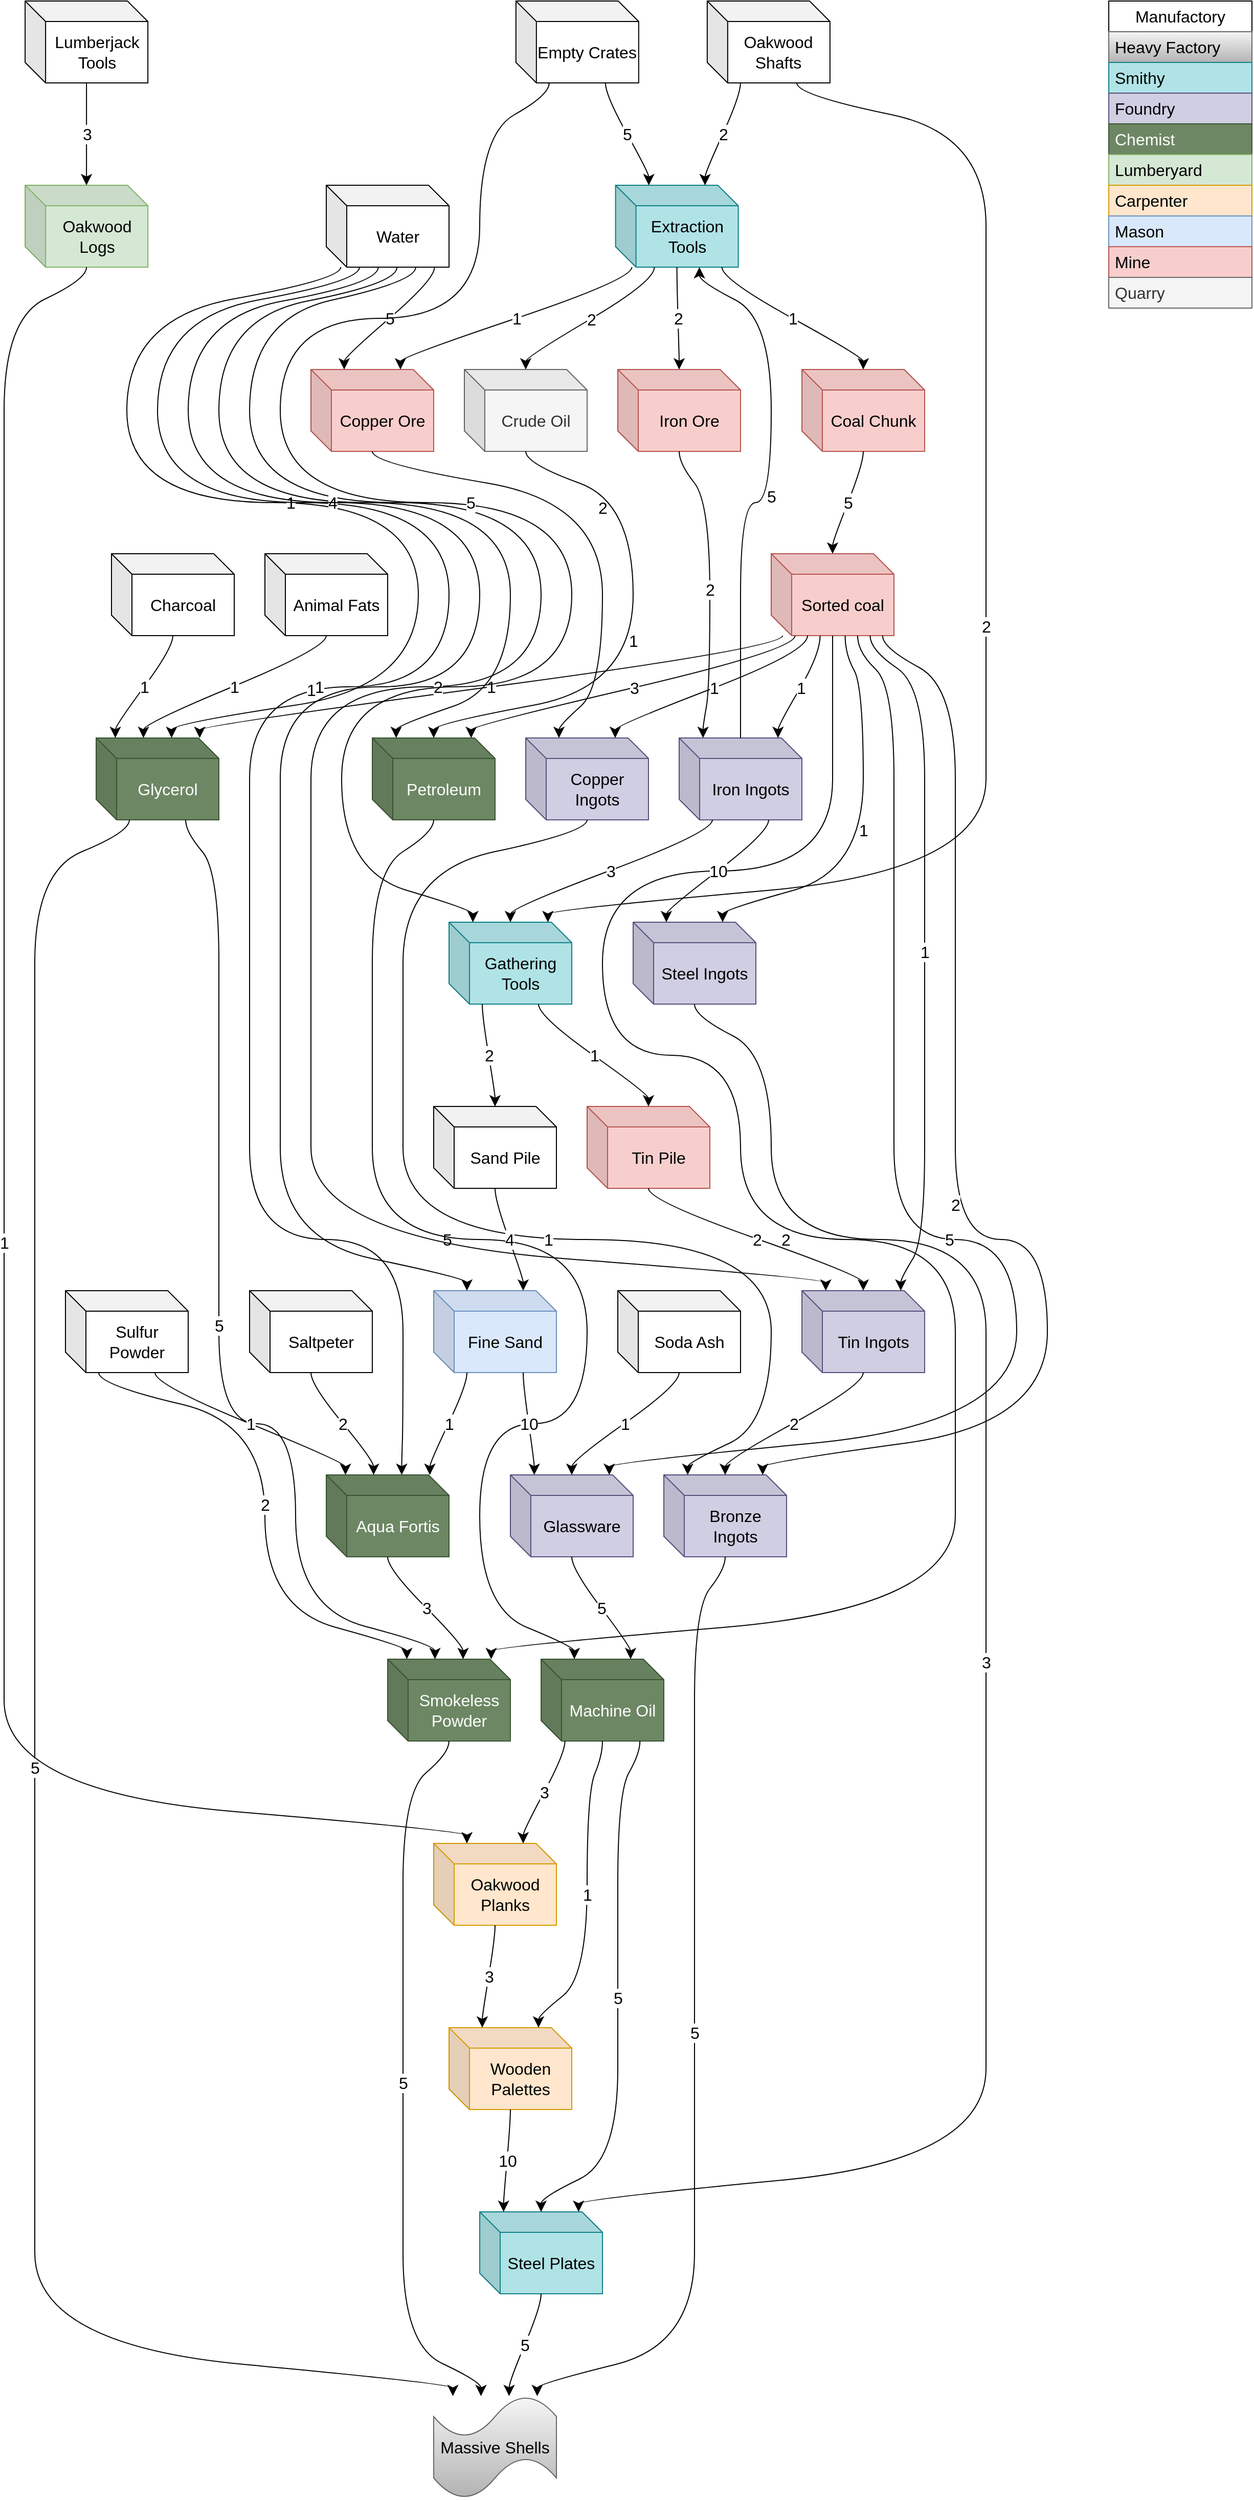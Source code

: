 <mxfile version="22.1.0" type="github">
  <diagram name="Page-1" id="7K8ZteK-jdu3OoJQV833">
    <mxGraphModel dx="1816" dy="1208" grid="0" gridSize="10" guides="1" tooltips="1" connect="0" arrows="0" fold="1" page="0" pageScale="1" pageWidth="1169" pageHeight="827" math="0" shadow="0">
      <root>
        <mxCell id="0" />
        <mxCell id="1" parent="0" />
        <mxCell id="yxDpOZDk2D4iF1txQsUS-1" value="Massive Shells" style="shape=tape;whiteSpace=wrap;html=1;fontSize=16;fillColor=#f5f5f5;strokeColor=#666666;gradientColor=#b3b3b3;" vertex="1" parent="1">
          <mxGeometry x="420" y="2340" width="120" height="100" as="geometry" />
        </mxCell>
        <mxCell id="yxDpOZDk2D4iF1txQsUS-2" value="Smokeless Powder" style="shape=cube;whiteSpace=wrap;html=1;boundedLbl=1;backgroundOutline=1;darkOpacity=0.05;darkOpacity2=0.1;fontSize=16;fillColor=#6d8764;fontColor=#ffffff;strokeColor=#3A5431;" vertex="1" parent="1">
          <mxGeometry x="375" y="1620" width="120" height="80" as="geometry" />
        </mxCell>
        <mxCell id="yxDpOZDk2D4iF1txQsUS-3" value="Bronze Ingots" style="shape=cube;whiteSpace=wrap;html=1;boundedLbl=1;backgroundOutline=1;darkOpacity=0.05;darkOpacity2=0.1;fontSize=16;fillColor=#d0cee2;strokeColor=#56517e;" vertex="1" parent="1">
          <mxGeometry x="645" y="1440" width="120" height="80" as="geometry" />
        </mxCell>
        <mxCell id="yxDpOZDk2D4iF1txQsUS-4" value="Steel Plates" style="shape=cube;whiteSpace=wrap;html=1;boundedLbl=1;backgroundOutline=1;darkOpacity=0.05;darkOpacity2=0.1;fontSize=16;fillColor=#b0e3e6;strokeColor=#0e8088;" vertex="1" parent="1">
          <mxGeometry x="465" y="2160" width="120" height="80" as="geometry" />
        </mxCell>
        <mxCell id="yxDpOZDk2D4iF1txQsUS-5" value="Glycerol" style="shape=cube;whiteSpace=wrap;html=1;boundedLbl=1;backgroundOutline=1;darkOpacity=0.05;darkOpacity2=0.1;fontSize=16;fillColor=#6d8764;fontColor=#ffffff;strokeColor=#3A5431;" vertex="1" parent="1">
          <mxGeometry x="90" y="720" width="120" height="80" as="geometry" />
        </mxCell>
        <mxCell id="yxDpOZDk2D4iF1txQsUS-6" value="" style="endArrow=classic;html=1;rounded=0;fontSize=12;startSize=8;endSize=8;curved=1;noEdgeStyle=1;orthogonal=1;" edge="1" parent="1" source="yxDpOZDk2D4iF1txQsUS-2" target="yxDpOZDk2D4iF1txQsUS-1">
          <mxGeometry relative="1" as="geometry">
            <mxPoint x="98" y="177" as="sourcePoint" />
            <mxPoint x="155" y="237" as="targetPoint" />
            <Array as="points">
              <mxPoint x="435" y="1712" />
              <mxPoint x="390" y="1750" />
              <mxPoint x="390" y="1930" />
              <mxPoint x="390" y="1930" />
              <mxPoint x="390" y="2110" />
              <mxPoint x="390" y="2110" />
              <mxPoint x="390" y="2290" />
              <mxPoint x="466.25" y="2326" />
            </Array>
          </mxGeometry>
        </mxCell>
        <mxCell id="yxDpOZDk2D4iF1txQsUS-7" value="5" style="edgeLabel;resizable=0;html=1;align=center;verticalAlign=middle;fontSize=16;" connectable="0" vertex="1" parent="yxDpOZDk2D4iF1txQsUS-6">
          <mxGeometry relative="1" as="geometry" />
        </mxCell>
        <mxCell id="yxDpOZDk2D4iF1txQsUS-8" value="" style="endArrow=classic;html=1;rounded=0;fontSize=12;startSize=8;endSize=8;curved=1;noEdgeStyle=1;orthogonal=1;" edge="1" parent="1" source="yxDpOZDk2D4iF1txQsUS-4" target="yxDpOZDk2D4iF1txQsUS-1">
          <mxGeometry relative="1" as="geometry">
            <mxPoint x="366" y="216" as="sourcePoint" />
            <mxPoint x="431" y="271" as="targetPoint" />
            <Array as="points">
              <mxPoint x="525" y="2252" />
              <mxPoint x="493.75" y="2326" />
            </Array>
          </mxGeometry>
        </mxCell>
        <mxCell id="yxDpOZDk2D4iF1txQsUS-9" value="5" style="edgeLabel;resizable=0;html=1;align=center;verticalAlign=middle;fontSize=16;" connectable="0" vertex="1" parent="yxDpOZDk2D4iF1txQsUS-8">
          <mxGeometry relative="1" as="geometry" />
        </mxCell>
        <mxCell id="yxDpOZDk2D4iF1txQsUS-10" value="" style="endArrow=classic;html=1;rounded=0;fontSize=12;startSize=8;endSize=8;curved=1;noEdgeStyle=1;orthogonal=1;" edge="1" parent="1" source="yxDpOZDk2D4iF1txQsUS-5" target="yxDpOZDk2D4iF1txQsUS-1">
          <mxGeometry relative="1" as="geometry">
            <mxPoint x="341" y="284" as="sourcePoint" />
            <mxPoint x="441" y="281" as="targetPoint" />
            <Array as="points">
              <mxPoint x="122.5" y="812" />
              <mxPoint x="30" y="850" />
              <mxPoint x="30" y="1030" />
              <mxPoint x="30" y="1030" />
              <mxPoint x="30" y="1210" />
              <mxPoint x="30" y="1210" />
              <mxPoint x="30" y="1390" />
              <mxPoint x="30" y="1390" />
              <mxPoint x="30" y="1570" />
              <mxPoint x="30" y="1570" />
              <mxPoint x="30" y="1750" />
              <mxPoint x="30" y="1750" />
              <mxPoint x="30" y="1930" />
              <mxPoint x="30" y="1930" />
              <mxPoint x="30" y="2110" />
              <mxPoint x="30" y="2110" />
              <mxPoint x="30" y="2290" />
              <mxPoint x="438.75" y="2328" />
            </Array>
          </mxGeometry>
        </mxCell>
        <mxCell id="yxDpOZDk2D4iF1txQsUS-11" value="5" style="edgeLabel;resizable=0;html=1;align=center;verticalAlign=middle;fontSize=16;" connectable="0" vertex="1" parent="yxDpOZDk2D4iF1txQsUS-10">
          <mxGeometry relative="1" as="geometry" />
        </mxCell>
        <mxCell id="yxDpOZDk2D4iF1txQsUS-13" value="" style="endArrow=classic;html=1;rounded=0;fontSize=12;startSize=8;endSize=8;curved=1;noEdgeStyle=1;orthogonal=1;" edge="1" parent="1" source="yxDpOZDk2D4iF1txQsUS-3" target="yxDpOZDk2D4iF1txQsUS-1">
          <mxGeometry relative="1" as="geometry">
            <mxPoint x="351" y="291" as="sourcePoint" />
            <mxPoint x="451" y="291" as="targetPoint" />
            <Array as="points">
              <mxPoint x="705" y="1532" />
              <mxPoint x="675" y="1570" />
              <mxPoint x="675" y="1750" />
              <mxPoint x="675" y="1750" />
              <mxPoint x="675" y="1930" />
              <mxPoint x="675" y="1930" />
              <mxPoint x="675" y="2110" />
              <mxPoint x="675" y="2110" />
              <mxPoint x="675" y="2290" />
              <mxPoint x="521.25" y="2328" />
            </Array>
          </mxGeometry>
        </mxCell>
        <mxCell id="yxDpOZDk2D4iF1txQsUS-14" value="5" style="edgeLabel;resizable=0;html=1;align=center;verticalAlign=middle;fontSize=16;" connectable="0" vertex="1" parent="yxDpOZDk2D4iF1txQsUS-13">
          <mxGeometry relative="1" as="geometry" />
        </mxCell>
        <mxCell id="yxDpOZDk2D4iF1txQsUS-15" value="Manufactory" style="swimlane;fontStyle=0;childLayout=stackLayout;horizontal=1;startSize=30;horizontalStack=0;resizeParent=1;resizeParentMax=0;resizeLast=0;collapsible=1;marginBottom=0;whiteSpace=wrap;html=1;fontSize=16;" vertex="1" parent="1">
          <mxGeometry x="1080" width="140" height="300" as="geometry" />
        </mxCell>
        <mxCell id="yxDpOZDk2D4iF1txQsUS-16" value="Heavy Factory" style="text;strokeColor=#666666;fillColor=#f5f5f5;align=left;verticalAlign=middle;spacingLeft=4;spacingRight=4;overflow=hidden;points=[[0,0.5],[1,0.5]];portConstraint=eastwest;rotatable=0;whiteSpace=wrap;html=1;fontSize=16;gradientColor=#b3b3b3;" vertex="1" parent="yxDpOZDk2D4iF1txQsUS-15">
          <mxGeometry y="30" width="140" height="30" as="geometry" />
        </mxCell>
        <mxCell id="yxDpOZDk2D4iF1txQsUS-17" value="Smithy" style="text;strokeColor=#0e8088;fillColor=#b0e3e6;align=left;verticalAlign=middle;spacingLeft=4;spacingRight=4;overflow=hidden;points=[[0,0.5],[1,0.5]];portConstraint=eastwest;rotatable=0;whiteSpace=wrap;html=1;fontSize=16;" vertex="1" parent="yxDpOZDk2D4iF1txQsUS-15">
          <mxGeometry y="60" width="140" height="30" as="geometry" />
        </mxCell>
        <mxCell id="yxDpOZDk2D4iF1txQsUS-29" value="Foundry" style="text;strokeColor=#56517e;fillColor=#d0cee2;align=left;verticalAlign=middle;spacingLeft=4;spacingRight=4;overflow=hidden;points=[[0,0.5],[1,0.5]];portConstraint=eastwest;rotatable=0;whiteSpace=wrap;html=1;fontSize=16;" vertex="1" parent="yxDpOZDk2D4iF1txQsUS-15">
          <mxGeometry y="90" width="140" height="30" as="geometry" />
        </mxCell>
        <mxCell id="yxDpOZDk2D4iF1txQsUS-28" value="Chemist" style="text;strokeColor=#3A5431;fillColor=#6d8764;align=left;verticalAlign=middle;spacingLeft=4;spacingRight=4;overflow=hidden;points=[[0,0.5],[1,0.5]];portConstraint=eastwest;rotatable=0;whiteSpace=wrap;html=1;fontSize=16;fontColor=#ffffff;" vertex="1" parent="yxDpOZDk2D4iF1txQsUS-15">
          <mxGeometry y="120" width="140" height="30" as="geometry" />
        </mxCell>
        <mxCell id="yxDpOZDk2D4iF1txQsUS-117" value="Lumberyard" style="text;strokeColor=#82b366;fillColor=#d5e8d4;align=left;verticalAlign=middle;spacingLeft=4;spacingRight=4;overflow=hidden;points=[[0,0.5],[1,0.5]];portConstraint=eastwest;rotatable=0;whiteSpace=wrap;html=1;fontSize=16;" vertex="1" parent="yxDpOZDk2D4iF1txQsUS-15">
          <mxGeometry y="150" width="140" height="30" as="geometry" />
        </mxCell>
        <mxCell id="yxDpOZDk2D4iF1txQsUS-18" value="Carpenter" style="text;strokeColor=#d79b00;fillColor=#ffe6cc;align=left;verticalAlign=middle;spacingLeft=4;spacingRight=4;overflow=hidden;points=[[0,0.5],[1,0.5]];portConstraint=eastwest;rotatable=0;whiteSpace=wrap;html=1;fontSize=16;" vertex="1" parent="yxDpOZDk2D4iF1txQsUS-15">
          <mxGeometry y="180" width="140" height="30" as="geometry" />
        </mxCell>
        <mxCell id="yxDpOZDk2D4iF1txQsUS-152" value="Mason" style="text;strokeColor=#6c8ebf;fillColor=#dae8fc;align=left;verticalAlign=middle;spacingLeft=4;spacingRight=4;overflow=hidden;points=[[0,0.5],[1,0.5]];portConstraint=eastwest;rotatable=0;whiteSpace=wrap;html=1;fontSize=16;" vertex="1" parent="yxDpOZDk2D4iF1txQsUS-15">
          <mxGeometry y="210" width="140" height="30" as="geometry" />
        </mxCell>
        <mxCell id="yxDpOZDk2D4iF1txQsUS-133" value="Mine" style="text;strokeColor=#b85450;fillColor=#f8cecc;align=left;verticalAlign=middle;spacingLeft=4;spacingRight=4;overflow=hidden;points=[[0,0.5],[1,0.5]];portConstraint=eastwest;rotatable=0;whiteSpace=wrap;html=1;fontSize=16;" vertex="1" parent="yxDpOZDk2D4iF1txQsUS-15">
          <mxGeometry y="240" width="140" height="30" as="geometry" />
        </mxCell>
        <mxCell id="yxDpOZDk2D4iF1txQsUS-121" value="Quarry" style="text;strokeColor=#666666;fillColor=#f5f5f5;align=left;verticalAlign=middle;spacingLeft=4;spacingRight=4;overflow=hidden;points=[[0,0.5],[1,0.5]];portConstraint=eastwest;rotatable=0;whiteSpace=wrap;html=1;fontSize=16;fontColor=#333333;" vertex="1" parent="yxDpOZDk2D4iF1txQsUS-15">
          <mxGeometry y="270" width="140" height="30" as="geometry" />
        </mxCell>
        <mxCell id="yxDpOZDk2D4iF1txQsUS-19" value="Steel Ingots" style="shape=cube;whiteSpace=wrap;html=1;boundedLbl=1;backgroundOutline=1;darkOpacity=0.05;darkOpacity2=0.1;fontSize=16;fillColor=#d0cee2;strokeColor=#56517e;" vertex="1" parent="1">
          <mxGeometry x="615" y="900" width="120" height="80" as="geometry" />
        </mxCell>
        <mxCell id="yxDpOZDk2D4iF1txQsUS-20" value="Machine Oil" style="shape=cube;whiteSpace=wrap;html=1;boundedLbl=1;backgroundOutline=1;darkOpacity=0.05;darkOpacity2=0.1;fontSize=16;fillColor=#6d8764;fontColor=#ffffff;strokeColor=#3A5431;" vertex="1" parent="1">
          <mxGeometry x="525" y="1620" width="120" height="80" as="geometry" />
        </mxCell>
        <mxCell id="yxDpOZDk2D4iF1txQsUS-21" value="Wooden Palettes" style="shape=cube;whiteSpace=wrap;html=1;boundedLbl=1;backgroundOutline=1;darkOpacity=0.05;darkOpacity2=0.1;fontSize=16;fillColor=#ffe6cc;strokeColor=#d79b00;" vertex="1" parent="1">
          <mxGeometry x="435" y="1980" width="120" height="80" as="geometry" />
        </mxCell>
        <mxCell id="yxDpOZDk2D4iF1txQsUS-22" value="" style="endArrow=classic;html=1;rounded=0;fontSize=12;startSize=8;endSize=8;curved=1;noEdgeStyle=1;orthogonal=1;" edge="1" parent="1" source="yxDpOZDk2D4iF1txQsUS-21" target="yxDpOZDk2D4iF1txQsUS-4">
          <mxGeometry relative="1" as="geometry">
            <mxPoint x="49" y="483" as="sourcePoint" />
            <mxPoint x="149" y="483" as="targetPoint" />
            <Array as="points">
              <mxPoint x="495" y="2072" />
              <mxPoint x="488.333" y="2148" />
            </Array>
          </mxGeometry>
        </mxCell>
        <mxCell id="yxDpOZDk2D4iF1txQsUS-23" value="10" style="edgeLabel;resizable=0;html=1;align=center;verticalAlign=middle;fontSize=16;" connectable="0" vertex="1" parent="yxDpOZDk2D4iF1txQsUS-22">
          <mxGeometry relative="1" as="geometry" />
        </mxCell>
        <mxCell id="yxDpOZDk2D4iF1txQsUS-24" value="" style="endArrow=classic;html=1;rounded=0;fontSize=12;startSize=8;endSize=8;curved=1;noEdgeStyle=1;orthogonal=1;" edge="1" parent="1" source="yxDpOZDk2D4iF1txQsUS-20" target="yxDpOZDk2D4iF1txQsUS-4">
          <mxGeometry relative="1" as="geometry">
            <mxPoint x="51" y="511" as="sourcePoint" />
            <mxPoint x="151" y="511" as="targetPoint" />
            <Array as="points">
              <mxPoint x="621.667" y="1712" />
              <mxPoint x="600" y="1750" />
              <mxPoint x="600" y="1930" />
              <mxPoint x="600" y="1930" />
              <mxPoint x="600" y="2110" />
              <mxPoint x="525" y="2146" />
            </Array>
          </mxGeometry>
        </mxCell>
        <mxCell id="yxDpOZDk2D4iF1txQsUS-25" value="5" style="edgeLabel;resizable=0;html=1;align=center;verticalAlign=middle;fontSize=16;" connectable="0" vertex="1" parent="yxDpOZDk2D4iF1txQsUS-24">
          <mxGeometry relative="1" as="geometry" />
        </mxCell>
        <mxCell id="yxDpOZDk2D4iF1txQsUS-30" value="Copper Ingots" style="shape=cube;whiteSpace=wrap;html=1;boundedLbl=1;backgroundOutline=1;darkOpacity=0.05;darkOpacity2=0.1;fontSize=16;fillColor=#d0cee2;strokeColor=#56517e;" vertex="1" parent="1">
          <mxGeometry x="510" y="720" width="120" height="80" as="geometry" />
        </mxCell>
        <mxCell id="yxDpOZDk2D4iF1txQsUS-31" value="Tin Ingots" style="shape=cube;whiteSpace=wrap;html=1;boundedLbl=1;backgroundOutline=1;darkOpacity=0.05;darkOpacity2=0.1;fontSize=16;fillColor=#d0cee2;strokeColor=#56517e;" vertex="1" parent="1">
          <mxGeometry x="780" y="1260" width="120" height="80" as="geometry" />
        </mxCell>
        <mxCell id="yxDpOZDk2D4iF1txQsUS-33" value="Sorted coal" style="shape=cube;whiteSpace=wrap;html=1;boundedLbl=1;backgroundOutline=1;darkOpacity=0.05;darkOpacity2=0.1;fontSize=16;fillColor=#f8cecc;strokeColor=#b85450;" vertex="1" parent="1">
          <mxGeometry x="750" y="540" width="120" height="80" as="geometry" />
        </mxCell>
        <mxCell id="yxDpOZDk2D4iF1txQsUS-34" value="" style="endArrow=classic;html=1;rounded=0;fontSize=12;startSize=8;endSize=8;curved=1;noEdgeStyle=1;orthogonal=1;" edge="1" parent="1" source="yxDpOZDk2D4iF1txQsUS-30" target="yxDpOZDk2D4iF1txQsUS-3">
          <mxGeometry relative="1" as="geometry">
            <mxPoint x="-130" y="433" as="sourcePoint" />
            <mxPoint x="-46" y="433" as="targetPoint" />
            <Array as="points">
              <mxPoint x="570" y="812" />
              <mxPoint x="390" y="850" />
              <mxPoint x="390" y="1030" />
              <mxPoint x="390" y="1030" />
              <mxPoint x="390" y="1210" />
              <mxPoint x="750" y="1210" />
              <mxPoint x="750" y="1390" />
              <mxPoint x="668.333" y="1428" />
            </Array>
          </mxGeometry>
        </mxCell>
        <mxCell id="yxDpOZDk2D4iF1txQsUS-35" value="5" style="edgeLabel;resizable=0;html=1;align=center;verticalAlign=middle;fontSize=16;" connectable="0" vertex="1" parent="yxDpOZDk2D4iF1txQsUS-34">
          <mxGeometry relative="1" as="geometry" />
        </mxCell>
        <mxCell id="yxDpOZDk2D4iF1txQsUS-36" value="" style="endArrow=classic;html=1;rounded=0;fontSize=12;startSize=8;endSize=8;curved=1;noEdgeStyle=1;orthogonal=1;" edge="1" parent="1" source="yxDpOZDk2D4iF1txQsUS-31" target="yxDpOZDk2D4iF1txQsUS-3">
          <mxGeometry relative="1" as="geometry">
            <mxPoint x="-115" y="471" as="sourcePoint" />
            <mxPoint x="-15" y="471" as="targetPoint" />
            <Array as="points">
              <mxPoint x="840" y="1352" />
              <mxPoint x="705" y="1426" />
            </Array>
          </mxGeometry>
        </mxCell>
        <mxCell id="yxDpOZDk2D4iF1txQsUS-37" value="2" style="edgeLabel;resizable=0;html=1;align=center;verticalAlign=middle;fontSize=16;" connectable="0" vertex="1" parent="yxDpOZDk2D4iF1txQsUS-36">
          <mxGeometry relative="1" as="geometry" />
        </mxCell>
        <mxCell id="yxDpOZDk2D4iF1txQsUS-38" value="" style="endArrow=classic;html=1;rounded=0;fontSize=12;startSize=8;endSize=8;curved=1;noEdgeStyle=1;orthogonal=1;" edge="1" parent="1" source="yxDpOZDk2D4iF1txQsUS-33" target="yxDpOZDk2D4iF1txQsUS-3">
          <mxGeometry relative="1" as="geometry">
            <mxPoint x="-137" y="511" as="sourcePoint" />
            <mxPoint x="-37" y="511" as="targetPoint" />
            <Array as="points">
              <mxPoint x="858.889" y="632" />
              <mxPoint x="930" y="670" />
              <mxPoint x="930" y="850" />
              <mxPoint x="930" y="850" />
              <mxPoint x="930" y="1030" />
              <mxPoint x="930" y="1030" />
              <mxPoint x="930" y="1210" />
              <mxPoint x="1020" y="1210" />
              <mxPoint x="1020" y="1390" />
              <mxPoint x="741.667" y="1428" />
            </Array>
          </mxGeometry>
        </mxCell>
        <mxCell id="yxDpOZDk2D4iF1txQsUS-39" value="2" style="edgeLabel;resizable=0;html=1;align=center;verticalAlign=middle;fontSize=16;" connectable="0" vertex="1" parent="yxDpOZDk2D4iF1txQsUS-38">
          <mxGeometry relative="1" as="geometry" />
        </mxCell>
        <mxCell id="yxDpOZDk2D4iF1txQsUS-40" value="Animal Fats" style="shape=cube;whiteSpace=wrap;html=1;boundedLbl=1;backgroundOutline=1;darkOpacity=0.05;darkOpacity2=0.1;fontSize=16;" vertex="1" parent="1">
          <mxGeometry x="255" y="540" width="120" height="80" as="geometry" />
        </mxCell>
        <mxCell id="yxDpOZDk2D4iF1txQsUS-41" value="Charcoal" style="shape=cube;whiteSpace=wrap;html=1;boundedLbl=1;backgroundOutline=1;darkOpacity=0.05;darkOpacity2=0.1;fontSize=16;" vertex="1" parent="1">
          <mxGeometry x="105" y="540" width="120" height="80" as="geometry" />
        </mxCell>
        <mxCell id="yxDpOZDk2D4iF1txQsUS-42" value="Water" style="shape=cube;whiteSpace=wrap;html=1;boundedLbl=1;backgroundOutline=1;darkOpacity=0.05;darkOpacity2=0.1;fontSize=16;" vertex="1" parent="1">
          <mxGeometry x="315" y="180" width="120" height="80" as="geometry" />
        </mxCell>
        <mxCell id="yxDpOZDk2D4iF1txQsUS-43" value="" style="endArrow=classic;html=1;rounded=0;fontSize=12;startSize=8;endSize=8;curved=1;noEdgeStyle=1;orthogonal=1;" edge="1" parent="1" source="yxDpOZDk2D4iF1txQsUS-33" target="yxDpOZDk2D4iF1txQsUS-5">
          <mxGeometry relative="1" as="geometry">
            <mxPoint x="-157" y="568" as="sourcePoint" />
            <mxPoint x="-57" y="568" as="targetPoint" />
            <Array as="points">
              <mxPoint x="761.111" y="632" />
              <mxPoint x="191.25" y="708" />
            </Array>
          </mxGeometry>
        </mxCell>
        <mxCell id="yxDpOZDk2D4iF1txQsUS-44" value="1" style="edgeLabel;resizable=0;html=1;align=center;verticalAlign=middle;fontSize=16;" connectable="0" vertex="1" parent="yxDpOZDk2D4iF1txQsUS-43">
          <mxGeometry relative="1" as="geometry" />
        </mxCell>
        <mxCell id="yxDpOZDk2D4iF1txQsUS-45" value="" style="endArrow=classic;html=1;rounded=0;fontSize=12;startSize=8;endSize=8;curved=1;noEdgeStyle=1;orthogonal=1;" edge="1" parent="1" source="yxDpOZDk2D4iF1txQsUS-42" target="yxDpOZDk2D4iF1txQsUS-5">
          <mxGeometry relative="1" as="geometry">
            <mxPoint x="-153" y="551" as="sourcePoint" />
            <mxPoint x="-53" y="551" as="targetPoint" />
            <Array as="points">
              <mxPoint x="329.167" y="272" />
              <mxPoint x="120" y="310" />
              <mxPoint x="120" y="490" />
              <mxPoint x="405" y="490" />
              <mxPoint x="405" y="670" />
              <mxPoint x="163.75" y="706" />
            </Array>
          </mxGeometry>
        </mxCell>
        <mxCell id="yxDpOZDk2D4iF1txQsUS-46" value="1" style="edgeLabel;resizable=0;html=1;align=center;verticalAlign=middle;fontSize=16;" connectable="0" vertex="1" parent="yxDpOZDk2D4iF1txQsUS-45">
          <mxGeometry relative="1" as="geometry" />
        </mxCell>
        <mxCell id="yxDpOZDk2D4iF1txQsUS-47" value="" style="endArrow=classic;html=1;rounded=0;fontSize=12;startSize=8;endSize=8;curved=1;noEdgeStyle=1;orthogonal=1;" edge="1" parent="1" source="yxDpOZDk2D4iF1txQsUS-41" target="yxDpOZDk2D4iF1txQsUS-5">
          <mxGeometry relative="1" as="geometry">
            <mxPoint x="-126" y="494" as="sourcePoint" />
            <mxPoint x="-26" y="494" as="targetPoint" />
            <Array as="points">
              <mxPoint x="165" y="632" />
              <mxPoint x="108.75" y="708" />
            </Array>
          </mxGeometry>
        </mxCell>
        <mxCell id="yxDpOZDk2D4iF1txQsUS-48" value="1" style="edgeLabel;resizable=0;html=1;align=center;verticalAlign=middle;fontSize=16;" connectable="0" vertex="1" parent="yxDpOZDk2D4iF1txQsUS-47">
          <mxGeometry relative="1" as="geometry" />
        </mxCell>
        <mxCell id="yxDpOZDk2D4iF1txQsUS-49" value="" style="endArrow=classic;html=1;rounded=0;fontSize=12;startSize=8;endSize=8;curved=1;noEdgeStyle=1;orthogonal=1;" edge="1" parent="1" source="yxDpOZDk2D4iF1txQsUS-40" target="yxDpOZDk2D4iF1txQsUS-5">
          <mxGeometry relative="1" as="geometry">
            <mxPoint x="-98" y="541" as="sourcePoint" />
            <mxPoint x="-19" y="543" as="targetPoint" />
            <Array as="points">
              <mxPoint x="315" y="632" />
              <mxPoint x="136.25" y="706" />
            </Array>
          </mxGeometry>
        </mxCell>
        <mxCell id="yxDpOZDk2D4iF1txQsUS-50" value="1" style="edgeLabel;resizable=0;html=1;align=center;verticalAlign=middle;fontSize=16;" connectable="0" vertex="1" parent="yxDpOZDk2D4iF1txQsUS-49">
          <mxGeometry relative="1" as="geometry" />
        </mxCell>
        <mxCell id="yxDpOZDk2D4iF1txQsUS-51" value="Aqua Fortis" style="shape=cube;whiteSpace=wrap;html=1;boundedLbl=1;backgroundOutline=1;darkOpacity=0.05;darkOpacity2=0.1;fontSize=16;fillColor=#6d8764;fontColor=#ffffff;strokeColor=#3A5431;" vertex="1" parent="1">
          <mxGeometry x="315" y="1440" width="120" height="80" as="geometry" />
        </mxCell>
        <mxCell id="yxDpOZDk2D4iF1txQsUS-52" value="Sulfur Powder" style="shape=cube;whiteSpace=wrap;html=1;boundedLbl=1;backgroundOutline=1;darkOpacity=0.05;darkOpacity2=0.1;fontSize=16;" vertex="1" parent="1">
          <mxGeometry x="60" y="1260" width="120" height="80" as="geometry" />
        </mxCell>
        <mxCell id="yxDpOZDk2D4iF1txQsUS-53" value="" style="endArrow=classic;html=1;rounded=0;fontSize=12;startSize=8;endSize=8;curved=1;noEdgeStyle=1;orthogonal=1;" edge="1" parent="1" source="yxDpOZDk2D4iF1txQsUS-51" target="yxDpOZDk2D4iF1txQsUS-2">
          <mxGeometry relative="1" as="geometry">
            <mxPoint x="-236" y="449" as="sourcePoint" />
            <mxPoint x="-136" y="449" as="targetPoint" />
            <Array as="points">
              <mxPoint x="375" y="1532" />
              <mxPoint x="448.75" y="1606" />
            </Array>
          </mxGeometry>
        </mxCell>
        <mxCell id="yxDpOZDk2D4iF1txQsUS-54" value="3" style="edgeLabel;resizable=0;html=1;align=center;verticalAlign=middle;fontSize=16;" connectable="0" vertex="1" parent="yxDpOZDk2D4iF1txQsUS-53">
          <mxGeometry relative="1" as="geometry" />
        </mxCell>
        <mxCell id="yxDpOZDk2D4iF1txQsUS-55" value="" style="endArrow=classic;html=1;rounded=0;fontSize=12;startSize=8;endSize=8;curved=1;noEdgeStyle=1;orthogonal=1;" edge="1" parent="1" source="yxDpOZDk2D4iF1txQsUS-52" target="yxDpOZDk2D4iF1txQsUS-2">
          <mxGeometry relative="1" as="geometry">
            <mxPoint x="-211" y="531" as="sourcePoint" />
            <mxPoint x="-111" y="531" as="targetPoint" />
            <Array as="points">
              <mxPoint x="92.5" y="1352" />
              <mxPoint x="255" y="1390" />
              <mxPoint x="255" y="1570" />
              <mxPoint x="393.75" y="1608" />
            </Array>
          </mxGeometry>
        </mxCell>
        <mxCell id="yxDpOZDk2D4iF1txQsUS-56" value="2" style="edgeLabel;resizable=0;html=1;align=center;verticalAlign=middle;fontSize=16;" connectable="0" vertex="1" parent="yxDpOZDk2D4iF1txQsUS-55">
          <mxGeometry relative="1" as="geometry" />
        </mxCell>
        <mxCell id="yxDpOZDk2D4iF1txQsUS-57" value="" style="endArrow=classic;html=1;rounded=0;fontSize=12;startSize=8;endSize=8;curved=1;noEdgeStyle=1;orthogonal=1;" edge="1" parent="1" source="yxDpOZDk2D4iF1txQsUS-5" target="yxDpOZDk2D4iF1txQsUS-2">
          <mxGeometry relative="1" as="geometry">
            <mxPoint x="-275" y="1183" as="sourcePoint" />
            <mxPoint x="-175" y="1183" as="targetPoint" />
            <Array as="points">
              <mxPoint x="177.5" y="812" />
              <mxPoint x="210" y="850" />
              <mxPoint x="210" y="1030" />
              <mxPoint x="210" y="1030" />
              <mxPoint x="210" y="1210" />
              <mxPoint x="210" y="1210" />
              <mxPoint x="210" y="1390" />
              <mxPoint x="285" y="1390" />
              <mxPoint x="285" y="1570" />
              <mxPoint x="421.25" y="1606" />
            </Array>
          </mxGeometry>
        </mxCell>
        <mxCell id="yxDpOZDk2D4iF1txQsUS-58" value="5" style="edgeLabel;resizable=0;html=1;align=center;verticalAlign=middle;fontSize=16;" connectable="0" vertex="1" parent="yxDpOZDk2D4iF1txQsUS-57">
          <mxGeometry relative="1" as="geometry" />
        </mxCell>
        <mxCell id="yxDpOZDk2D4iF1txQsUS-59" value="" style="endArrow=classic;html=1;rounded=0;fontSize=12;startSize=8;endSize=8;curved=1;noEdgeStyle=1;orthogonal=1;" edge="1" parent="1" source="yxDpOZDk2D4iF1txQsUS-33" target="yxDpOZDk2D4iF1txQsUS-2">
          <mxGeometry relative="1" as="geometry">
            <mxPoint x="-240" y="1258" as="sourcePoint" />
            <mxPoint x="-151" y="1269" as="targetPoint" />
            <Array as="points">
              <mxPoint x="810.0" y="640" />
              <mxPoint x="810" y="670" />
              <mxPoint x="810" y="850" />
              <mxPoint x="585" y="850" />
              <mxPoint x="585" y="1030" />
              <mxPoint x="720" y="1030" />
              <mxPoint x="720" y="1210" />
              <mxPoint x="930" y="1210" />
              <mxPoint x="930" y="1390" />
              <mxPoint x="930" y="1390" />
              <mxPoint x="930" y="1570" />
              <mxPoint x="476.25" y="1608" />
            </Array>
          </mxGeometry>
        </mxCell>
        <mxCell id="yxDpOZDk2D4iF1txQsUS-60" value="2" style="edgeLabel;resizable=0;html=1;align=center;verticalAlign=middle;fontSize=16;" connectable="0" vertex="1" parent="yxDpOZDk2D4iF1txQsUS-59">
          <mxGeometry relative="1" as="geometry" />
        </mxCell>
        <mxCell id="yxDpOZDk2D4iF1txQsUS-61" value="Saltpeter" style="shape=cube;whiteSpace=wrap;html=1;boundedLbl=1;backgroundOutline=1;darkOpacity=0.05;darkOpacity2=0.1;fontSize=16;" vertex="1" parent="1">
          <mxGeometry x="240" y="1260" width="120" height="80" as="geometry" />
        </mxCell>
        <mxCell id="yxDpOZDk2D4iF1txQsUS-62" value="Fine Sand" style="shape=cube;whiteSpace=wrap;html=1;boundedLbl=1;backgroundOutline=1;darkOpacity=0.05;darkOpacity2=0.1;fontSize=16;fillColor=#dae8fc;strokeColor=#6c8ebf;" vertex="1" parent="1">
          <mxGeometry x="420" y="1260" width="120" height="80" as="geometry" />
        </mxCell>
        <mxCell id="yxDpOZDk2D4iF1txQsUS-63" value="" style="endArrow=classic;html=1;rounded=0;fontSize=12;startSize=8;endSize=8;curved=1;noEdgeStyle=1;orthogonal=1;" edge="1" parent="1" source="yxDpOZDk2D4iF1txQsUS-61" target="yxDpOZDk2D4iF1txQsUS-51">
          <mxGeometry relative="1" as="geometry">
            <mxPoint x="-321" y="897" as="sourcePoint" />
            <mxPoint x="-221" y="897" as="targetPoint" />
            <Array as="points">
              <mxPoint x="300" y="1352" />
              <mxPoint x="361.25" y="1426" />
            </Array>
          </mxGeometry>
        </mxCell>
        <mxCell id="yxDpOZDk2D4iF1txQsUS-64" value="2" style="edgeLabel;resizable=0;html=1;align=center;verticalAlign=middle;fontSize=16;" connectable="0" vertex="1" parent="yxDpOZDk2D4iF1txQsUS-63">
          <mxGeometry relative="1" as="geometry" />
        </mxCell>
        <mxCell id="yxDpOZDk2D4iF1txQsUS-65" value="" style="endArrow=classic;html=1;rounded=0;fontSize=12;startSize=8;endSize=8;curved=1;noEdgeStyle=1;orthogonal=1;" edge="1" parent="1" source="yxDpOZDk2D4iF1txQsUS-62" target="yxDpOZDk2D4iF1txQsUS-51">
          <mxGeometry relative="1" as="geometry">
            <mxPoint x="-301" y="961" as="sourcePoint" />
            <mxPoint x="-201" y="961" as="targetPoint" />
            <Array as="points">
              <mxPoint x="452.5" y="1352" />
              <mxPoint x="416.25" y="1428" />
            </Array>
          </mxGeometry>
        </mxCell>
        <mxCell id="yxDpOZDk2D4iF1txQsUS-66" value="1" style="edgeLabel;resizable=0;html=1;align=center;verticalAlign=middle;fontSize=16;" connectable="0" vertex="1" parent="yxDpOZDk2D4iF1txQsUS-65">
          <mxGeometry relative="1" as="geometry" />
        </mxCell>
        <mxCell id="yxDpOZDk2D4iF1txQsUS-67" value="" style="endArrow=classic;html=1;rounded=0;fontSize=12;startSize=8;endSize=8;curved=1;noEdgeStyle=1;orthogonal=1;" edge="1" parent="1" source="yxDpOZDk2D4iF1txQsUS-52" target="yxDpOZDk2D4iF1txQsUS-51">
          <mxGeometry relative="1" as="geometry">
            <mxPoint x="-313" y="1027" as="sourcePoint" />
            <mxPoint x="-213" y="1027" as="targetPoint" />
            <Array as="points">
              <mxPoint x="147.5" y="1352" />
              <mxPoint x="333.75" y="1428" />
            </Array>
          </mxGeometry>
        </mxCell>
        <mxCell id="yxDpOZDk2D4iF1txQsUS-68" value="1" style="edgeLabel;resizable=0;html=1;align=center;verticalAlign=middle;fontSize=16;" connectable="0" vertex="1" parent="yxDpOZDk2D4iF1txQsUS-67">
          <mxGeometry relative="1" as="geometry" />
        </mxCell>
        <mxCell id="yxDpOZDk2D4iF1txQsUS-69" value="" style="endArrow=classic;html=1;rounded=0;fontSize=12;startSize=8;endSize=8;curved=1;noEdgeStyle=1;orthogonal=1;" edge="1" parent="1" source="yxDpOZDk2D4iF1txQsUS-42" target="yxDpOZDk2D4iF1txQsUS-51">
          <mxGeometry relative="1" as="geometry">
            <mxPoint x="-281" y="1085" as="sourcePoint" />
            <mxPoint x="-181" y="1085" as="targetPoint" />
            <Array as="points">
              <mxPoint x="347.5" y="274" />
              <mxPoint x="150" y="310" />
              <mxPoint x="150" y="490" />
              <mxPoint x="435" y="490" />
              <mxPoint x="435" y="670" />
              <mxPoint x="240" y="670" />
              <mxPoint x="240" y="850" />
              <mxPoint x="240" y="850" />
              <mxPoint x="240" y="1030" />
              <mxPoint x="240" y="1030" />
              <mxPoint x="240" y="1210" />
              <mxPoint x="390" y="1210" />
              <mxPoint x="390" y="1390" />
              <mxPoint x="388.75" y="1426" />
            </Array>
          </mxGeometry>
        </mxCell>
        <mxCell id="yxDpOZDk2D4iF1txQsUS-70" value="1" style="edgeLabel;resizable=0;html=1;align=center;verticalAlign=middle;fontSize=16;" connectable="0" vertex="1" parent="yxDpOZDk2D4iF1txQsUS-69">
          <mxGeometry relative="1" as="geometry" />
        </mxCell>
        <mxCell id="yxDpOZDk2D4iF1txQsUS-71" value="Petroleum" style="shape=cube;whiteSpace=wrap;html=1;boundedLbl=1;backgroundOutline=1;darkOpacity=0.05;darkOpacity2=0.1;fontSize=16;fillColor=#6d8764;fontColor=#ffffff;strokeColor=#3A5431;" vertex="1" parent="1">
          <mxGeometry x="360" y="720" width="120" height="80" as="geometry" />
        </mxCell>
        <mxCell id="yxDpOZDk2D4iF1txQsUS-72" value="Glassware" style="shape=cube;whiteSpace=wrap;html=1;boundedLbl=1;backgroundOutline=1;darkOpacity=0.05;darkOpacity2=0.1;fontSize=16;fillColor=#d0cee2;strokeColor=#56517e;" vertex="1" parent="1">
          <mxGeometry x="495" y="1440" width="120" height="80" as="geometry" />
        </mxCell>
        <mxCell id="yxDpOZDk2D4iF1txQsUS-73" value="" style="endArrow=classic;html=1;rounded=0;fontSize=12;startSize=8;endSize=8;curved=1;noEdgeStyle=1;orthogonal=1;" edge="1" parent="1" source="yxDpOZDk2D4iF1txQsUS-71" target="yxDpOZDk2D4iF1txQsUS-20">
          <mxGeometry relative="1" as="geometry">
            <mxPoint x="-277" y="411" as="sourcePoint" />
            <mxPoint x="-177" y="411" as="targetPoint" />
            <Array as="points">
              <mxPoint x="420" y="812" />
              <mxPoint x="360" y="850" />
              <mxPoint x="360" y="1030" />
              <mxPoint x="360" y="1030" />
              <mxPoint x="360" y="1210" />
              <mxPoint x="570" y="1210" />
              <mxPoint x="570" y="1390" />
              <mxPoint x="465" y="1390" />
              <mxPoint x="465" y="1570" />
              <mxPoint x="557.5" y="1608" />
            </Array>
          </mxGeometry>
        </mxCell>
        <mxCell id="yxDpOZDk2D4iF1txQsUS-74" value="1" style="edgeLabel;resizable=0;html=1;align=center;verticalAlign=middle;fontSize=16;" connectable="0" vertex="1" parent="yxDpOZDk2D4iF1txQsUS-73">
          <mxGeometry relative="1" as="geometry" />
        </mxCell>
        <mxCell id="yxDpOZDk2D4iF1txQsUS-75" value="" style="endArrow=classic;html=1;rounded=0;fontSize=12;startSize=8;endSize=8;curved=1;noEdgeStyle=1;orthogonal=1;" edge="1" parent="1" source="yxDpOZDk2D4iF1txQsUS-72" target="yxDpOZDk2D4iF1txQsUS-20">
          <mxGeometry relative="1" as="geometry">
            <mxPoint x="-237" y="517" as="sourcePoint" />
            <mxPoint x="-137" y="517" as="targetPoint" />
            <Array as="points">
              <mxPoint x="555" y="1532" />
              <mxPoint x="612.5" y="1608" />
            </Array>
          </mxGeometry>
        </mxCell>
        <mxCell id="yxDpOZDk2D4iF1txQsUS-76" value="5" style="edgeLabel;resizable=0;html=1;align=center;verticalAlign=middle;fontSize=16;" connectable="0" vertex="1" parent="yxDpOZDk2D4iF1txQsUS-75">
          <mxGeometry relative="1" as="geometry" />
        </mxCell>
        <mxCell id="yxDpOZDk2D4iF1txQsUS-77" value="Iron Ingots" style="shape=cube;whiteSpace=wrap;html=1;boundedLbl=1;backgroundOutline=1;darkOpacity=0.05;darkOpacity2=0.1;fontSize=16;fillColor=#d0cee2;strokeColor=#56517e;" vertex="1" parent="1">
          <mxGeometry x="660" y="720" width="120" height="80" as="geometry" />
        </mxCell>
        <mxCell id="yxDpOZDk2D4iF1txQsUS-78" value="" style="endArrow=classic;html=1;rounded=0;fontSize=12;startSize=8;endSize=8;curved=1;noEdgeStyle=1;orthogonal=1;" edge="1" parent="1" source="yxDpOZDk2D4iF1txQsUS-77" target="yxDpOZDk2D4iF1txQsUS-19">
          <mxGeometry relative="1" as="geometry">
            <mxPoint x="619" y="163" as="sourcePoint" />
            <mxPoint x="719" y="163" as="targetPoint" />
            <Array as="points">
              <mxPoint x="747.5" y="812" />
              <mxPoint x="647.5" y="888" />
            </Array>
          </mxGeometry>
        </mxCell>
        <mxCell id="yxDpOZDk2D4iF1txQsUS-79" value="10" style="edgeLabel;resizable=0;html=1;align=center;verticalAlign=middle;fontSize=16;" connectable="0" vertex="1" parent="yxDpOZDk2D4iF1txQsUS-78">
          <mxGeometry relative="1" as="geometry" />
        </mxCell>
        <mxCell id="yxDpOZDk2D4iF1txQsUS-80" value="" style="endArrow=classic;html=1;rounded=0;fontSize=12;startSize=8;endSize=8;curved=1;noEdgeStyle=1;orthogonal=1;" edge="1" parent="1" source="yxDpOZDk2D4iF1txQsUS-33" target="yxDpOZDk2D4iF1txQsUS-19">
          <mxGeometry relative="1" as="geometry">
            <mxPoint x="685" y="235" as="sourcePoint" />
            <mxPoint x="785" y="235" as="targetPoint" />
            <Array as="points">
              <mxPoint x="822.222" y="638" />
              <mxPoint x="840" y="670" />
              <mxPoint x="840" y="850" />
              <mxPoint x="702.5" y="888" />
            </Array>
          </mxGeometry>
        </mxCell>
        <mxCell id="yxDpOZDk2D4iF1txQsUS-81" value="1" style="edgeLabel;resizable=0;html=1;align=center;verticalAlign=middle;fontSize=16;" connectable="0" vertex="1" parent="yxDpOZDk2D4iF1txQsUS-80">
          <mxGeometry relative="1" as="geometry" />
        </mxCell>
        <mxCell id="yxDpOZDk2D4iF1txQsUS-82" value="Copper Ore" style="shape=cube;whiteSpace=wrap;html=1;boundedLbl=1;backgroundOutline=1;darkOpacity=0.05;darkOpacity2=0.1;fontSize=16;fillColor=#f8cecc;strokeColor=#b85450;" vertex="1" parent="1">
          <mxGeometry x="300" y="360" width="120" height="80" as="geometry" />
        </mxCell>
        <mxCell id="yxDpOZDk2D4iF1txQsUS-83" value="" style="endArrow=classic;html=1;rounded=0;fontSize=12;startSize=8;endSize=8;curved=1;noEdgeStyle=1;orthogonal=1;" edge="1" parent="1" source="yxDpOZDk2D4iF1txQsUS-82" target="yxDpOZDk2D4iF1txQsUS-30">
          <mxGeometry relative="1" as="geometry">
            <mxPoint x="-311" y="585" as="sourcePoint" />
            <mxPoint x="-211" y="585" as="targetPoint" />
            <Array as="points">
              <mxPoint x="360" y="452" />
              <mxPoint x="585" y="490" />
              <mxPoint x="585" y="670" />
              <mxPoint x="542.5" y="708" />
            </Array>
          </mxGeometry>
        </mxCell>
        <mxCell id="yxDpOZDk2D4iF1txQsUS-84" value="2" style="edgeLabel;resizable=0;html=1;align=center;verticalAlign=middle;fontSize=16;" connectable="0" vertex="1" parent="yxDpOZDk2D4iF1txQsUS-83">
          <mxGeometry relative="1" as="geometry" />
        </mxCell>
        <mxCell id="yxDpOZDk2D4iF1txQsUS-85" value="" style="endArrow=classic;html=1;rounded=0;fontSize=12;startSize=8;endSize=8;curved=1;noEdgeStyle=1;orthogonal=1;" edge="1" parent="1" source="yxDpOZDk2D4iF1txQsUS-33" target="yxDpOZDk2D4iF1txQsUS-30">
          <mxGeometry relative="1" as="geometry">
            <mxPoint x="-273" y="671" as="sourcePoint" />
            <mxPoint x="-173" y="671" as="targetPoint" />
            <Array as="points">
              <mxPoint x="785.556" y="636" />
              <mxPoint x="597.5" y="708" />
            </Array>
          </mxGeometry>
        </mxCell>
        <mxCell id="yxDpOZDk2D4iF1txQsUS-86" value="1" style="edgeLabel;resizable=0;html=1;align=center;verticalAlign=middle;fontSize=16;" connectable="0" vertex="1" parent="yxDpOZDk2D4iF1txQsUS-85">
          <mxGeometry relative="1" as="geometry" />
        </mxCell>
        <mxCell id="yxDpOZDk2D4iF1txQsUS-87" value="Tin Pile" style="shape=cube;whiteSpace=wrap;html=1;boundedLbl=1;backgroundOutline=1;darkOpacity=0.05;darkOpacity2=0.1;fontSize=16;fillColor=#f8cecc;strokeColor=#b85450;" vertex="1" parent="1">
          <mxGeometry x="570" y="1080" width="120" height="80" as="geometry" />
        </mxCell>
        <mxCell id="yxDpOZDk2D4iF1txQsUS-88" value="" style="endArrow=classic;html=1;rounded=0;fontSize=12;startSize=8;endSize=8;curved=1;noEdgeStyle=1;orthogonal=1;" edge="1" parent="1" source="yxDpOZDk2D4iF1txQsUS-87" target="yxDpOZDk2D4iF1txQsUS-31">
          <mxGeometry relative="1" as="geometry">
            <mxPoint x="-209" y="377" as="sourcePoint" />
            <mxPoint x="-109" y="377" as="targetPoint" />
            <Array as="points">
              <mxPoint x="630" y="1172" />
              <mxPoint x="840" y="1246" />
            </Array>
          </mxGeometry>
        </mxCell>
        <mxCell id="yxDpOZDk2D4iF1txQsUS-89" value="2" style="edgeLabel;resizable=0;html=1;align=center;verticalAlign=middle;fontSize=16;" connectable="0" vertex="1" parent="yxDpOZDk2D4iF1txQsUS-88">
          <mxGeometry relative="1" as="geometry" />
        </mxCell>
        <mxCell id="yxDpOZDk2D4iF1txQsUS-90" value="" style="endArrow=classic;html=1;rounded=0;fontSize=12;startSize=8;endSize=8;curved=1;noEdgeStyle=1;orthogonal=1;" edge="1" parent="1" source="yxDpOZDk2D4iF1txQsUS-42" target="yxDpOZDk2D4iF1txQsUS-31">
          <mxGeometry relative="1" as="geometry">
            <mxPoint x="-189" y="443" as="sourcePoint" />
            <mxPoint x="-89" y="443" as="targetPoint" />
            <Array as="points">
              <mxPoint x="402.5" y="274" />
              <mxPoint x="240" y="310" />
              <mxPoint x="240" y="490" />
              <mxPoint x="525" y="490" />
              <mxPoint x="525" y="670" />
              <mxPoint x="300" y="670" />
              <mxPoint x="300" y="850" />
              <mxPoint x="300" y="850" />
              <mxPoint x="300" y="1030" />
              <mxPoint x="300" y="1030" />
              <mxPoint x="300" y="1210" />
              <mxPoint x="803.333" y="1248" />
            </Array>
          </mxGeometry>
        </mxCell>
        <mxCell id="yxDpOZDk2D4iF1txQsUS-91" value="1" style="edgeLabel;resizable=0;html=1;align=center;verticalAlign=middle;fontSize=16;" connectable="0" vertex="1" parent="yxDpOZDk2D4iF1txQsUS-90">
          <mxGeometry relative="1" as="geometry" />
        </mxCell>
        <mxCell id="yxDpOZDk2D4iF1txQsUS-92" value="" style="endArrow=classic;html=1;rounded=0;fontSize=12;startSize=8;endSize=8;curved=1;noEdgeStyle=1;orthogonal=1;" edge="1" parent="1" source="yxDpOZDk2D4iF1txQsUS-33" target="yxDpOZDk2D4iF1txQsUS-31">
          <mxGeometry relative="1" as="geometry">
            <mxPoint x="-161" y="535" as="sourcePoint" />
            <mxPoint x="-61" y="535" as="targetPoint" />
            <Array as="points">
              <mxPoint x="846.667" y="634" />
              <mxPoint x="900" y="670" />
              <mxPoint x="900" y="850" />
              <mxPoint x="900" y="850" />
              <mxPoint x="900" y="1030" />
              <mxPoint x="900" y="1030" />
              <mxPoint x="900" y="1210" />
              <mxPoint x="876.667" y="1248" />
            </Array>
          </mxGeometry>
        </mxCell>
        <mxCell id="yxDpOZDk2D4iF1txQsUS-93" value="1" style="edgeLabel;resizable=0;html=1;align=center;verticalAlign=middle;fontSize=16;" connectable="0" vertex="1" parent="yxDpOZDk2D4iF1txQsUS-92">
          <mxGeometry relative="1" as="geometry" />
        </mxCell>
        <mxCell id="yxDpOZDk2D4iF1txQsUS-95" value="Soda Ash" style="shape=cube;whiteSpace=wrap;html=1;boundedLbl=1;backgroundOutline=1;darkOpacity=0.05;darkOpacity2=0.1;fontSize=16;" vertex="1" parent="1">
          <mxGeometry x="600" y="1260" width="120" height="80" as="geometry" />
        </mxCell>
        <mxCell id="yxDpOZDk2D4iF1txQsUS-96" value="" style="endArrow=classic;html=1;rounded=0;fontSize=12;startSize=8;endSize=8;curved=1;noEdgeStyle=1;orthogonal=1;" edge="1" parent="1" source="yxDpOZDk2D4iF1txQsUS-95" target="yxDpOZDk2D4iF1txQsUS-72">
          <mxGeometry relative="1" as="geometry">
            <mxPoint x="-393" y="1155" as="sourcePoint" />
            <mxPoint x="-293" y="1155" as="targetPoint" />
            <Array as="points">
              <mxPoint x="660" y="1352" />
              <mxPoint x="555" y="1426" />
            </Array>
          </mxGeometry>
        </mxCell>
        <mxCell id="yxDpOZDk2D4iF1txQsUS-97" value="1" style="edgeLabel;resizable=0;html=1;align=center;verticalAlign=middle;fontSize=16;" connectable="0" vertex="1" parent="yxDpOZDk2D4iF1txQsUS-96">
          <mxGeometry relative="1" as="geometry" />
        </mxCell>
        <mxCell id="yxDpOZDk2D4iF1txQsUS-98" value="" style="endArrow=classic;html=1;rounded=0;fontSize=12;startSize=8;endSize=8;curved=1;noEdgeStyle=1;orthogonal=1;" edge="1" parent="1" source="yxDpOZDk2D4iF1txQsUS-62" target="yxDpOZDk2D4iF1txQsUS-72">
          <mxGeometry relative="1" as="geometry">
            <mxPoint x="-411" y="1227" as="sourcePoint" />
            <mxPoint x="-311" y="1227" as="targetPoint" />
            <Array as="points">
              <mxPoint x="507.5" y="1352" />
              <mxPoint x="518.333" y="1428" />
            </Array>
          </mxGeometry>
        </mxCell>
        <mxCell id="yxDpOZDk2D4iF1txQsUS-99" value="10" style="edgeLabel;resizable=0;html=1;align=center;verticalAlign=middle;fontSize=16;" connectable="0" vertex="1" parent="yxDpOZDk2D4iF1txQsUS-98">
          <mxGeometry relative="1" as="geometry" />
        </mxCell>
        <mxCell id="yxDpOZDk2D4iF1txQsUS-100" value="" style="endArrow=classic;html=1;rounded=0;fontSize=12;startSize=8;endSize=8;curved=1;noEdgeStyle=1;orthogonal=1;" edge="1" parent="1" source="yxDpOZDk2D4iF1txQsUS-33" target="yxDpOZDk2D4iF1txQsUS-72">
          <mxGeometry relative="1" as="geometry">
            <mxPoint x="-347" y="1207" as="sourcePoint" />
            <mxPoint x="-247" y="1207" as="targetPoint" />
            <Array as="points">
              <mxPoint x="834.444" y="636" />
              <mxPoint x="870" y="670" />
              <mxPoint x="870" y="850" />
              <mxPoint x="870" y="850" />
              <mxPoint x="870" y="1030" />
              <mxPoint x="870" y="1030" />
              <mxPoint x="870" y="1210" />
              <mxPoint x="990" y="1210" />
              <mxPoint x="990" y="1390" />
              <mxPoint x="591.667" y="1428" />
            </Array>
          </mxGeometry>
        </mxCell>
        <mxCell id="yxDpOZDk2D4iF1txQsUS-101" value="5" style="edgeLabel;resizable=0;html=1;align=center;verticalAlign=middle;fontSize=16;" connectable="0" vertex="1" parent="yxDpOZDk2D4iF1txQsUS-100">
          <mxGeometry relative="1" as="geometry" />
        </mxCell>
        <mxCell id="yxDpOZDk2D4iF1txQsUS-102" value="Iron Ore" style="shape=cube;whiteSpace=wrap;html=1;boundedLbl=1;backgroundOutline=1;darkOpacity=0.05;darkOpacity2=0.1;fontSize=16;fillColor=#f8cecc;strokeColor=#b85450;" vertex="1" parent="1">
          <mxGeometry x="600" y="360" width="120" height="80" as="geometry" />
        </mxCell>
        <mxCell id="yxDpOZDk2D4iF1txQsUS-103" value="" style="endArrow=classic;html=1;rounded=0;fontSize=12;startSize=8;endSize=8;curved=1;noEdgeStyle=1;orthogonal=1;" edge="1" parent="1" source="yxDpOZDk2D4iF1txQsUS-102" target="yxDpOZDk2D4iF1txQsUS-77">
          <mxGeometry relative="1" as="geometry">
            <mxPoint x="-205" y="557" as="sourcePoint" />
            <mxPoint x="-105" y="557" as="targetPoint" />
            <Array as="points">
              <mxPoint x="660" y="452" />
              <mxPoint x="690" y="490" />
              <mxPoint x="690" y="670" />
              <mxPoint x="683.333" y="708" />
            </Array>
          </mxGeometry>
        </mxCell>
        <mxCell id="yxDpOZDk2D4iF1txQsUS-104" value="2" style="edgeLabel;resizable=0;html=1;align=center;verticalAlign=middle;fontSize=16;" connectable="0" vertex="1" parent="yxDpOZDk2D4iF1txQsUS-103">
          <mxGeometry relative="1" as="geometry" />
        </mxCell>
        <mxCell id="yxDpOZDk2D4iF1txQsUS-105" value="" style="endArrow=classic;html=1;rounded=0;fontSize=12;startSize=8;endSize=8;curved=1;noEdgeStyle=1;orthogonal=1;" edge="1" parent="1" source="yxDpOZDk2D4iF1txQsUS-33" target="yxDpOZDk2D4iF1txQsUS-77">
          <mxGeometry relative="1" as="geometry">
            <mxPoint x="-187" y="641" as="sourcePoint" />
            <mxPoint x="-87" y="641" as="targetPoint" />
            <Array as="points">
              <mxPoint x="797.778" y="638" />
              <mxPoint x="756.667" y="708" />
            </Array>
          </mxGeometry>
        </mxCell>
        <mxCell id="yxDpOZDk2D4iF1txQsUS-106" value="1" style="edgeLabel;resizable=0;html=1;align=center;verticalAlign=middle;fontSize=16;" connectable="0" vertex="1" parent="yxDpOZDk2D4iF1txQsUS-105">
          <mxGeometry relative="1" as="geometry" />
        </mxCell>
        <mxCell id="yxDpOZDk2D4iF1txQsUS-107" value="Oakwood Planks" style="shape=cube;whiteSpace=wrap;html=1;boundedLbl=1;backgroundOutline=1;darkOpacity=0.05;darkOpacity2=0.1;fontSize=16;fillColor=#ffe6cc;strokeColor=#d79b00;" vertex="1" parent="1">
          <mxGeometry x="420" y="1800" width="120" height="80" as="geometry" />
        </mxCell>
        <mxCell id="yxDpOZDk2D4iF1txQsUS-108" value="" style="endArrow=classic;html=1;rounded=0;fontSize=12;startSize=8;endSize=8;curved=1;noEdgeStyle=1;orthogonal=1;" edge="1" parent="1" source="yxDpOZDk2D4iF1txQsUS-107" target="yxDpOZDk2D4iF1txQsUS-21">
          <mxGeometry relative="1" as="geometry">
            <mxPoint x="-271" y="983" as="sourcePoint" />
            <mxPoint x="-171" y="983" as="targetPoint" />
            <Array as="points">
              <mxPoint x="480" y="1892" />
              <mxPoint x="467.5" y="1968" />
            </Array>
          </mxGeometry>
        </mxCell>
        <mxCell id="yxDpOZDk2D4iF1txQsUS-109" value="3" style="edgeLabel;resizable=0;html=1;align=center;verticalAlign=middle;fontSize=16;" connectable="0" vertex="1" parent="yxDpOZDk2D4iF1txQsUS-108">
          <mxGeometry relative="1" as="geometry" />
        </mxCell>
        <mxCell id="yxDpOZDk2D4iF1txQsUS-110" value="" style="endArrow=classic;html=1;rounded=0;fontSize=12;startSize=8;endSize=8;curved=1;noEdgeStyle=1;orthogonal=1;" edge="1" parent="1" source="yxDpOZDk2D4iF1txQsUS-20" target="yxDpOZDk2D4iF1txQsUS-21">
          <mxGeometry relative="1" as="geometry">
            <mxPoint x="-363" y="1049" as="sourcePoint" />
            <mxPoint x="-263" y="1049" as="targetPoint" />
            <Array as="points">
              <mxPoint x="585" y="1714" />
              <mxPoint x="570" y="1750" />
              <mxPoint x="570" y="1930" />
              <mxPoint x="522.5" y="1968" />
            </Array>
          </mxGeometry>
        </mxCell>
        <mxCell id="yxDpOZDk2D4iF1txQsUS-111" value="1" style="edgeLabel;resizable=0;html=1;align=center;verticalAlign=middle;fontSize=16;" connectable="0" vertex="1" parent="yxDpOZDk2D4iF1txQsUS-110">
          <mxGeometry relative="1" as="geometry" />
        </mxCell>
        <mxCell id="yxDpOZDk2D4iF1txQsUS-112" value="Oakwood Logs" style="shape=cube;whiteSpace=wrap;html=1;boundedLbl=1;backgroundOutline=1;darkOpacity=0.05;darkOpacity2=0.1;fontSize=16;fillColor=#d5e8d4;strokeColor=#82b366;" vertex="1" parent="1">
          <mxGeometry x="20.562" y="180" width="120" height="80" as="geometry" />
        </mxCell>
        <mxCell id="yxDpOZDk2D4iF1txQsUS-113" value="" style="endArrow=classic;html=1;rounded=0;fontSize=12;startSize=8;endSize=8;curved=1;noEdgeStyle=1;orthogonal=1;" edge="1" parent="1" source="yxDpOZDk2D4iF1txQsUS-112" target="yxDpOZDk2D4iF1txQsUS-107">
          <mxGeometry relative="1" as="geometry">
            <mxPoint x="-167" y="1055" as="sourcePoint" />
            <mxPoint x="-67" y="1055" as="targetPoint" />
            <Array as="points">
              <mxPoint x="80.562" y="272" />
              <mxPoint y="310" />
              <mxPoint y="490" />
              <mxPoint y="490" />
              <mxPoint y="670" />
              <mxPoint y="670" />
              <mxPoint y="850" />
              <mxPoint y="850" />
              <mxPoint y="1030" />
              <mxPoint y="1030" />
              <mxPoint y="1210" />
              <mxPoint y="1210" />
              <mxPoint y="1390" />
              <mxPoint y="1390" />
              <mxPoint y="1570" />
              <mxPoint y="1570" />
              <mxPoint y="1750" />
              <mxPoint x="452.5" y="1788" />
            </Array>
          </mxGeometry>
        </mxCell>
        <mxCell id="yxDpOZDk2D4iF1txQsUS-114" value="1" style="edgeLabel;resizable=0;html=1;align=center;verticalAlign=middle;fontSize=16;" connectable="0" vertex="1" parent="yxDpOZDk2D4iF1txQsUS-113">
          <mxGeometry relative="1" as="geometry" />
        </mxCell>
        <mxCell id="yxDpOZDk2D4iF1txQsUS-115" value="" style="endArrow=classic;html=1;rounded=0;fontSize=12;startSize=8;endSize=8;curved=1;noEdgeStyle=1;orthogonal=1;" edge="1" parent="1" source="yxDpOZDk2D4iF1txQsUS-20" target="yxDpOZDk2D4iF1txQsUS-107">
          <mxGeometry relative="1" as="geometry">
            <mxPoint x="-167" y="1135" as="sourcePoint" />
            <mxPoint x="-67" y="1135" as="targetPoint" />
            <Array as="points">
              <mxPoint x="548.333" y="1712" />
              <mxPoint x="507.5" y="1788" />
            </Array>
          </mxGeometry>
        </mxCell>
        <mxCell id="yxDpOZDk2D4iF1txQsUS-116" value="3" style="edgeLabel;resizable=0;html=1;align=center;verticalAlign=middle;fontSize=16;" connectable="0" vertex="1" parent="yxDpOZDk2D4iF1txQsUS-115">
          <mxGeometry relative="1" as="geometry" />
        </mxCell>
        <mxCell id="yxDpOZDk2D4iF1txQsUS-118" value="Lumberjack Tools" style="shape=cube;whiteSpace=wrap;html=1;boundedLbl=1;backgroundOutline=1;darkOpacity=0.05;darkOpacity2=0.1;fontSize=16;" vertex="1" parent="1">
          <mxGeometry x="20.562" width="120" height="80" as="geometry" />
        </mxCell>
        <mxCell id="yxDpOZDk2D4iF1txQsUS-119" value="" style="endArrow=classic;html=1;rounded=0;fontSize=12;startSize=8;endSize=8;curved=1;noEdgeStyle=1;orthogonal=1;" edge="1" parent="1" source="yxDpOZDk2D4iF1txQsUS-118" target="yxDpOZDk2D4iF1txQsUS-112">
          <mxGeometry relative="1" as="geometry">
            <mxPoint x="492" y="1188" as="sourcePoint" />
            <mxPoint x="592" y="1188" as="targetPoint" />
            <Array as="points">
              <mxPoint x="80.562" y="92" />
              <mxPoint x="80.562" y="168" />
            </Array>
          </mxGeometry>
        </mxCell>
        <mxCell id="yxDpOZDk2D4iF1txQsUS-120" value="3" style="edgeLabel;resizable=0;html=1;align=center;verticalAlign=middle;fontSize=16;" connectable="0" vertex="1" parent="yxDpOZDk2D4iF1txQsUS-119">
          <mxGeometry relative="1" as="geometry" />
        </mxCell>
        <mxCell id="yxDpOZDk2D4iF1txQsUS-122" value="Crude Oil" style="shape=cube;whiteSpace=wrap;html=1;boundedLbl=1;backgroundOutline=1;darkOpacity=0.05;darkOpacity2=0.1;fontSize=16;fillColor=#f5f5f5;fontColor=#333333;strokeColor=#666666;" vertex="1" parent="1">
          <mxGeometry x="450" y="360" width="120" height="80" as="geometry" />
        </mxCell>
        <mxCell id="yxDpOZDk2D4iF1txQsUS-123" value="" style="endArrow=classic;html=1;rounded=0;fontSize=12;startSize=8;endSize=8;curved=1;noEdgeStyle=1;orthogonal=1;" edge="1" parent="1" source="yxDpOZDk2D4iF1txQsUS-122" target="yxDpOZDk2D4iF1txQsUS-71">
          <mxGeometry relative="1" as="geometry">
            <mxPoint x="444" y="1364" as="sourcePoint" />
            <mxPoint x="544" y="1364" as="targetPoint" />
            <Array as="points">
              <mxPoint x="510" y="452" />
              <mxPoint x="615" y="490" />
              <mxPoint x="615" y="670" />
              <mxPoint x="420" y="706" />
            </Array>
          </mxGeometry>
        </mxCell>
        <mxCell id="yxDpOZDk2D4iF1txQsUS-124" value="1" style="edgeLabel;resizable=0;html=1;align=center;verticalAlign=middle;fontSize=16;" connectable="0" vertex="1" parent="yxDpOZDk2D4iF1txQsUS-123">
          <mxGeometry relative="1" as="geometry" />
        </mxCell>
        <mxCell id="yxDpOZDk2D4iF1txQsUS-125" value="" style="endArrow=classic;html=1;rounded=0;fontSize=12;startSize=8;endSize=8;curved=1;noEdgeStyle=1;orthogonal=1;" edge="1" parent="1" source="yxDpOZDk2D4iF1txQsUS-42" target="yxDpOZDk2D4iF1txQsUS-71">
          <mxGeometry relative="1" as="geometry">
            <mxPoint x="228" y="1307" as="sourcePoint" />
            <mxPoint x="328" y="1307" as="targetPoint" />
            <Array as="points">
              <mxPoint x="384.167" y="276" />
              <mxPoint x="210" y="310" />
              <mxPoint x="210" y="490" />
              <mxPoint x="495" y="490" />
              <mxPoint x="495" y="670" />
              <mxPoint x="383.333" y="708" />
            </Array>
          </mxGeometry>
        </mxCell>
        <mxCell id="yxDpOZDk2D4iF1txQsUS-126" value="4" style="edgeLabel;resizable=0;html=1;align=center;verticalAlign=middle;fontSize=16;" connectable="0" vertex="1" parent="yxDpOZDk2D4iF1txQsUS-125">
          <mxGeometry relative="1" as="geometry" />
        </mxCell>
        <mxCell id="yxDpOZDk2D4iF1txQsUS-127" value="" style="endArrow=classic;html=1;rounded=0;fontSize=12;startSize=8;endSize=8;curved=1;noEdgeStyle=1;orthogonal=1;" edge="1" parent="1" source="yxDpOZDk2D4iF1txQsUS-33" target="yxDpOZDk2D4iF1txQsUS-71">
          <mxGeometry relative="1" as="geometry">
            <mxPoint x="299" y="1414" as="sourcePoint" />
            <mxPoint x="399" y="1414" as="targetPoint" />
            <Array as="points">
              <mxPoint x="773.333" y="634" />
              <mxPoint x="456.667" y="708" />
            </Array>
          </mxGeometry>
        </mxCell>
        <mxCell id="yxDpOZDk2D4iF1txQsUS-128" value="3" style="edgeLabel;resizable=0;html=1;align=center;verticalAlign=middle;fontSize=16;" connectable="0" vertex="1" parent="yxDpOZDk2D4iF1txQsUS-127">
          <mxGeometry relative="1" as="geometry" />
        </mxCell>
        <mxCell id="yxDpOZDk2D4iF1txQsUS-129" value="Extraction Tools" style="shape=cube;whiteSpace=wrap;html=1;boundedLbl=1;backgroundOutline=1;darkOpacity=0.05;darkOpacity2=0.1;fontSize=16;fillColor=#b0e3e6;strokeColor=#0e8088;" vertex="1" parent="1">
          <mxGeometry x="597.8" y="180" width="120" height="80" as="geometry" />
        </mxCell>
        <mxCell id="yxDpOZDk2D4iF1txQsUS-130" value="" style="endArrow=classic;html=1;rounded=0;fontSize=12;startSize=8;endSize=8;curved=1;noEdgeStyle=1;orthogonal=1;" edge="1" parent="1" source="yxDpOZDk2D4iF1txQsUS-129" target="yxDpOZDk2D4iF1txQsUS-122">
          <mxGeometry relative="1" as="geometry">
            <mxPoint x="-227" y="878" as="sourcePoint" />
            <mxPoint x="-127" y="878" as="targetPoint" />
            <Array as="points">
              <mxPoint x="635.8" y="274" />
              <mxPoint x="510" y="348" />
            </Array>
          </mxGeometry>
        </mxCell>
        <mxCell id="yxDpOZDk2D4iF1txQsUS-131" value="2" style="edgeLabel;resizable=0;html=1;align=center;verticalAlign=middle;fontSize=16;" connectable="0" vertex="1" parent="yxDpOZDk2D4iF1txQsUS-130">
          <mxGeometry relative="1" as="geometry" />
        </mxCell>
        <mxCell id="yxDpOZDk2D4iF1txQsUS-134" value="Gathering Tools" style="shape=cube;whiteSpace=wrap;html=1;boundedLbl=1;backgroundOutline=1;darkOpacity=0.05;darkOpacity2=0.1;fontSize=16;fillColor=#b0e3e6;strokeColor=#0e8088;" vertex="1" parent="1">
          <mxGeometry x="435" y="900" width="120" height="80" as="geometry" />
        </mxCell>
        <mxCell id="yxDpOZDk2D4iF1txQsUS-135" value="" style="endArrow=classic;html=1;rounded=0;fontSize=12;startSize=8;endSize=8;curved=1;noEdgeStyle=1;orthogonal=1;" edge="1" parent="1" source="yxDpOZDk2D4iF1txQsUS-134" target="yxDpOZDk2D4iF1txQsUS-87">
          <mxGeometry relative="1" as="geometry">
            <mxPoint x="-305" y="715" as="sourcePoint" />
            <mxPoint x="-205" y="715" as="targetPoint" />
            <Array as="points">
              <mxPoint x="522.5" y="992" />
              <mxPoint x="630" y="1068" />
            </Array>
          </mxGeometry>
        </mxCell>
        <mxCell id="yxDpOZDk2D4iF1txQsUS-136" value="1" style="edgeLabel;resizable=0;html=1;align=center;verticalAlign=middle;fontSize=16;" connectable="0" vertex="1" parent="yxDpOZDk2D4iF1txQsUS-135">
          <mxGeometry relative="1" as="geometry" />
        </mxCell>
        <mxCell id="yxDpOZDk2D4iF1txQsUS-137" value="" style="endArrow=classic;html=1;rounded=0;fontSize=12;startSize=8;endSize=8;curved=1;noEdgeStyle=1;orthogonal=1;" edge="1" parent="1" source="yxDpOZDk2D4iF1txQsUS-129" target="yxDpOZDk2D4iF1txQsUS-82">
          <mxGeometry relative="1" as="geometry">
            <mxPoint x="-283" y="1093" as="sourcePoint" />
            <mxPoint x="-183" y="1093" as="targetPoint" />
            <Array as="points">
              <mxPoint x="613.8" y="272" />
              <mxPoint x="387.5" y="348" />
            </Array>
          </mxGeometry>
        </mxCell>
        <mxCell id="yxDpOZDk2D4iF1txQsUS-138" value="1" style="edgeLabel;resizable=0;html=1;align=center;verticalAlign=middle;fontSize=16;" connectable="0" vertex="1" parent="yxDpOZDk2D4iF1txQsUS-137">
          <mxGeometry relative="1" as="geometry" />
        </mxCell>
        <mxCell id="yxDpOZDk2D4iF1txQsUS-139" value="" style="endArrow=classic;html=1;rounded=0;fontSize=12;startSize=8;endSize=8;curved=1;noEdgeStyle=1;orthogonal=1;" edge="1" parent="1" source="yxDpOZDk2D4iF1txQsUS-42" target="yxDpOZDk2D4iF1txQsUS-82">
          <mxGeometry relative="1" as="geometry">
            <mxPoint x="-255" y="815" as="sourcePoint" />
            <mxPoint x="-155" y="815" as="targetPoint" />
            <Array as="points">
              <mxPoint x="420.833" y="272" />
              <mxPoint x="332.5" y="348" />
            </Array>
          </mxGeometry>
        </mxCell>
        <mxCell id="yxDpOZDk2D4iF1txQsUS-140" value="5" style="edgeLabel;resizable=0;html=1;align=center;verticalAlign=middle;fontSize=16;" connectable="0" vertex="1" parent="yxDpOZDk2D4iF1txQsUS-139">
          <mxGeometry relative="1" as="geometry" />
        </mxCell>
        <mxCell id="yxDpOZDk2D4iF1txQsUS-141" value="" style="endArrow=classic;html=1;rounded=0;fontSize=12;startSize=8;endSize=8;curved=1;noEdgeStyle=1;orthogonal=1;" edge="1" parent="1" source="yxDpOZDk2D4iF1txQsUS-129" target="yxDpOZDk2D4iF1txQsUS-102">
          <mxGeometry relative="1" as="geometry">
            <mxPoint x="879" y="-225" as="sourcePoint" />
            <mxPoint x="979" y="-225" as="targetPoint" />
            <Array as="points">
              <mxPoint x="657.8" y="276" />
              <mxPoint x="660" y="348" />
            </Array>
          </mxGeometry>
        </mxCell>
        <mxCell id="yxDpOZDk2D4iF1txQsUS-142" value="2" style="edgeLabel;resizable=0;html=1;align=center;verticalAlign=middle;fontSize=16;" connectable="0" vertex="1" parent="yxDpOZDk2D4iF1txQsUS-141">
          <mxGeometry relative="1" as="geometry" />
        </mxCell>
        <mxCell id="yxDpOZDk2D4iF1txQsUS-143" value="" style="endArrow=classic;html=1;rounded=0;fontSize=12;startSize=8;endSize=8;curved=1;noEdgeStyle=1;orthogonal=1;" edge="1" parent="1" source="yxDpOZDk2D4iF1txQsUS-19" target="yxDpOZDk2D4iF1txQsUS-4">
          <mxGeometry relative="1" as="geometry">
            <mxPoint x="279" y="819" as="sourcePoint" />
            <mxPoint x="379" y="819" as="targetPoint" />
            <Array as="points">
              <mxPoint x="675" y="992" />
              <mxPoint x="750" y="1030" />
              <mxPoint x="750" y="1210" />
              <mxPoint x="960" y="1210" />
              <mxPoint x="960" y="1390" />
              <mxPoint x="960" y="1390" />
              <mxPoint x="960" y="1570" />
              <mxPoint x="960" y="1570" />
              <mxPoint x="960" y="1750" />
              <mxPoint x="960" y="1750" />
              <mxPoint x="960" y="1930" />
              <mxPoint x="960" y="1930" />
              <mxPoint x="960" y="2110" />
              <mxPoint x="561.667" y="2148" />
            </Array>
          </mxGeometry>
        </mxCell>
        <mxCell id="yxDpOZDk2D4iF1txQsUS-144" value="3" style="edgeLabel;resizable=0;html=1;align=center;verticalAlign=middle;fontSize=16;" connectable="0" vertex="1" parent="yxDpOZDk2D4iF1txQsUS-143">
          <mxGeometry relative="1" as="geometry" />
        </mxCell>
        <mxCell id="yxDpOZDk2D4iF1txQsUS-146" value="Coal Chunk" style="shape=cube;whiteSpace=wrap;html=1;boundedLbl=1;backgroundOutline=1;darkOpacity=0.05;darkOpacity2=0.1;fontSize=16;fillColor=#f8cecc;strokeColor=#b85450;" vertex="1" parent="1">
          <mxGeometry x="780" y="360" width="120" height="80" as="geometry" />
        </mxCell>
        <mxCell id="yxDpOZDk2D4iF1txQsUS-147" value="" style="endArrow=classic;html=1;rounded=0;fontSize=12;startSize=8;endSize=8;curved=1;noEdgeStyle=1;orthogonal=1;" edge="1" parent="1" source="yxDpOZDk2D4iF1txQsUS-146" target="yxDpOZDk2D4iF1txQsUS-33">
          <mxGeometry relative="1" as="geometry">
            <mxPoint x="-167" y="-127" as="sourcePoint" />
            <mxPoint x="-67" y="-127" as="targetPoint" />
            <Array as="points">
              <mxPoint x="840" y="452" />
              <mxPoint x="810" y="528" />
            </Array>
          </mxGeometry>
        </mxCell>
        <mxCell id="yxDpOZDk2D4iF1txQsUS-148" value="5" style="edgeLabel;resizable=0;html=1;align=center;verticalAlign=middle;fontSize=16;" connectable="0" vertex="1" parent="yxDpOZDk2D4iF1txQsUS-147">
          <mxGeometry relative="1" as="geometry" />
        </mxCell>
        <mxCell id="yxDpOZDk2D4iF1txQsUS-149" value="" style="endArrow=classic;html=1;rounded=0;fontSize=12;startSize=8;endSize=8;curved=1;noEdgeStyle=1;orthogonal=1;" edge="1" parent="1" source="yxDpOZDk2D4iF1txQsUS-129" target="yxDpOZDk2D4iF1txQsUS-146">
          <mxGeometry relative="1" as="geometry">
            <mxPoint x="913" y="-257" as="sourcePoint" />
            <mxPoint x="1013" y="-257" as="targetPoint" />
            <Array as="points">
              <mxPoint x="701.8" y="272" />
              <mxPoint x="840" y="348" />
            </Array>
          </mxGeometry>
        </mxCell>
        <mxCell id="yxDpOZDk2D4iF1txQsUS-150" value="1" style="edgeLabel;resizable=0;html=1;align=center;verticalAlign=middle;fontSize=16;" connectable="0" vertex="1" parent="yxDpOZDk2D4iF1txQsUS-149">
          <mxGeometry relative="1" as="geometry" />
        </mxCell>
        <mxCell id="yxDpOZDk2D4iF1txQsUS-151" value="Sand Pile" style="shape=cube;whiteSpace=wrap;html=1;boundedLbl=1;backgroundOutline=1;darkOpacity=0.05;darkOpacity2=0.1;fontSize=16;" vertex="1" parent="1">
          <mxGeometry x="420" y="1080" width="120" height="80" as="geometry" />
        </mxCell>
        <mxCell id="yxDpOZDk2D4iF1txQsUS-153" value="" style="endArrow=classic;html=1;rounded=0;fontSize=12;startSize=8;endSize=8;curved=1;noEdgeStyle=1;orthogonal=1;" edge="1" parent="1" source="yxDpOZDk2D4iF1txQsUS-151" target="yxDpOZDk2D4iF1txQsUS-62">
          <mxGeometry relative="1" as="geometry">
            <mxPoint x="213" y="-203" as="sourcePoint" />
            <mxPoint x="313" y="-203" as="targetPoint" />
            <Array as="points">
              <mxPoint x="480" y="1172" />
              <mxPoint x="507.5" y="1248" />
            </Array>
          </mxGeometry>
        </mxCell>
        <mxCell id="yxDpOZDk2D4iF1txQsUS-154" value="4" style="edgeLabel;resizable=0;html=1;align=center;verticalAlign=middle;fontSize=16;" connectable="0" vertex="1" parent="yxDpOZDk2D4iF1txQsUS-153">
          <mxGeometry relative="1" as="geometry" />
        </mxCell>
        <mxCell id="yxDpOZDk2D4iF1txQsUS-155" value="" style="endArrow=classic;html=1;rounded=0;fontSize=12;startSize=8;endSize=8;curved=1;noEdgeStyle=1;orthogonal=1;" edge="1" parent="1" source="yxDpOZDk2D4iF1txQsUS-42" target="yxDpOZDk2D4iF1txQsUS-62">
          <mxGeometry relative="1" as="geometry">
            <mxPoint x="739" y="-181" as="sourcePoint" />
            <mxPoint x="839" y="-181" as="targetPoint" />
            <Array as="points">
              <mxPoint x="365.833" y="276" />
              <mxPoint x="180" y="310" />
              <mxPoint x="180" y="490" />
              <mxPoint x="465" y="490" />
              <mxPoint x="465" y="670" />
              <mxPoint x="270" y="670" />
              <mxPoint x="270" y="850" />
              <mxPoint x="270" y="850" />
              <mxPoint x="270" y="1030" />
              <mxPoint x="270" y="1030" />
              <mxPoint x="270" y="1210" />
              <mxPoint x="452.5" y="1248" />
            </Array>
          </mxGeometry>
        </mxCell>
        <mxCell id="yxDpOZDk2D4iF1txQsUS-156" value="2" style="edgeLabel;resizable=0;html=1;align=center;verticalAlign=middle;fontSize=16;" connectable="0" vertex="1" parent="yxDpOZDk2D4iF1txQsUS-155">
          <mxGeometry relative="1" as="geometry" />
        </mxCell>
        <mxCell id="yxDpOZDk2D4iF1txQsUS-157" value="" style="endArrow=classic;html=1;rounded=0;fontSize=12;startSize=8;endSize=8;curved=1;noEdgeStyle=1;orthogonal=1;" edge="1" parent="1" source="yxDpOZDk2D4iF1txQsUS-134" target="yxDpOZDk2D4iF1txQsUS-151">
          <mxGeometry relative="1" as="geometry">
            <mxPoint x="1031" y="-127" as="sourcePoint" />
            <mxPoint x="1131" y="-127" as="targetPoint" />
            <Array as="points">
              <mxPoint x="467.5" y="992" />
              <mxPoint x="480" y="1068" />
            </Array>
          </mxGeometry>
        </mxCell>
        <mxCell id="yxDpOZDk2D4iF1txQsUS-158" value="2" style="edgeLabel;resizable=0;html=1;align=center;verticalAlign=middle;fontSize=16;" connectable="0" vertex="1" parent="yxDpOZDk2D4iF1txQsUS-157">
          <mxGeometry relative="1" as="geometry" />
        </mxCell>
        <mxCell id="yxDpOZDk2D4iF1txQsUS-159" value="Empty Crates" style="shape=cube;whiteSpace=wrap;html=1;boundedLbl=1;backgroundOutline=1;darkOpacity=0.05;darkOpacity2=0.1;fontSize=16;" vertex="1" parent="1">
          <mxGeometry x="500.42" width="120" height="80" as="geometry" />
        </mxCell>
        <mxCell id="yxDpOZDk2D4iF1txQsUS-160" value="Oakwood Shafts" style="shape=cube;whiteSpace=wrap;html=1;boundedLbl=1;backgroundOutline=1;darkOpacity=0.05;darkOpacity2=0.1;fontSize=16;" vertex="1" parent="1">
          <mxGeometry x="687.445" width="120" height="80" as="geometry" />
        </mxCell>
        <mxCell id="yxDpOZDk2D4iF1txQsUS-161" value="" style="endArrow=classic;html=1;rounded=0;fontSize=12;startSize=8;endSize=8;curved=1;noEdgeStyle=1;orthogonal=1;" edge="1" parent="1" source="yxDpOZDk2D4iF1txQsUS-160" target="yxDpOZDk2D4iF1txQsUS-134">
          <mxGeometry relative="1" as="geometry">
            <mxPoint x="1369" y="505" as="sourcePoint" />
            <mxPoint x="1469" y="505" as="targetPoint" />
            <Array as="points">
              <mxPoint x="774.945" y="92" />
              <mxPoint x="960" y="130" />
              <mxPoint x="960" y="310" />
              <mxPoint x="960" y="310" />
              <mxPoint x="960" y="490" />
              <mxPoint x="960" y="490" />
              <mxPoint x="960" y="670" />
              <mxPoint x="960" y="670" />
              <mxPoint x="960" y="850" />
              <mxPoint x="531.667" y="888" />
            </Array>
          </mxGeometry>
        </mxCell>
        <mxCell id="yxDpOZDk2D4iF1txQsUS-162" value="2" style="edgeLabel;resizable=0;html=1;align=center;verticalAlign=middle;fontSize=16;" connectable="0" vertex="1" parent="yxDpOZDk2D4iF1txQsUS-161">
          <mxGeometry relative="1" as="geometry" />
        </mxCell>
        <mxCell id="yxDpOZDk2D4iF1txQsUS-163" value="" style="endArrow=classic;html=1;rounded=0;fontSize=12;startSize=8;endSize=8;curved=1;noEdgeStyle=1;orthogonal=1;" edge="1" parent="1" source="yxDpOZDk2D4iF1txQsUS-159" target="yxDpOZDk2D4iF1txQsUS-134">
          <mxGeometry relative="1" as="geometry">
            <mxPoint x="1219" y="717" as="sourcePoint" />
            <mxPoint x="1319" y="717" as="targetPoint" />
            <Array as="points">
              <mxPoint x="532.92" y="92" />
              <mxPoint x="465" y="130" />
              <mxPoint x="465" y="310" />
              <mxPoint x="270" y="310" />
              <mxPoint x="270" y="490" />
              <mxPoint x="555" y="490" />
              <mxPoint x="555" y="670" />
              <mxPoint x="330" y="670" />
              <mxPoint x="330" y="850" />
              <mxPoint x="458.333" y="888" />
            </Array>
          </mxGeometry>
        </mxCell>
        <mxCell id="yxDpOZDk2D4iF1txQsUS-164" value="5" style="edgeLabel;resizable=0;html=1;align=center;verticalAlign=middle;fontSize=16;" connectable="0" vertex="1" parent="yxDpOZDk2D4iF1txQsUS-163">
          <mxGeometry relative="1" as="geometry" />
        </mxCell>
        <mxCell id="yxDpOZDk2D4iF1txQsUS-166" value="" style="endArrow=classic;html=1;rounded=0;fontSize=12;startSize=8;endSize=8;curved=1;noEdgeStyle=1;orthogonal=1;" edge="1" parent="1" source="yxDpOZDk2D4iF1txQsUS-77" target="yxDpOZDk2D4iF1txQsUS-134">
          <mxGeometry relative="1" as="geometry">
            <mxPoint x="839" y="-53" as="sourcePoint" />
            <mxPoint x="939" y="-53" as="targetPoint" />
            <Array as="points">
              <mxPoint x="692.5" y="812" />
              <mxPoint x="495" y="886" />
            </Array>
          </mxGeometry>
        </mxCell>
        <mxCell id="yxDpOZDk2D4iF1txQsUS-167" value="3" style="edgeLabel;resizable=0;html=1;align=center;verticalAlign=middle;fontSize=16;" connectable="0" vertex="1" parent="yxDpOZDk2D4iF1txQsUS-166">
          <mxGeometry relative="1" as="geometry" />
        </mxCell>
        <mxCell id="yxDpOZDk2D4iF1txQsUS-169" value="" style="endArrow=classic;html=1;rounded=0;fontSize=12;startSize=8;endSize=8;curved=1;noEdgeStyle=1;orthogonal=1;" edge="1" parent="1" source="yxDpOZDk2D4iF1txQsUS-77" target="yxDpOZDk2D4iF1txQsUS-129">
          <mxGeometry relative="1" as="geometry">
            <mxPoint x="1311" y="507" as="sourcePoint" />
            <mxPoint x="1411" y="507" as="targetPoint" />
            <Array as="points">
              <mxPoint x="720" y="706" />
              <mxPoint x="720" y="670" />
              <mxPoint x="720" y="490" />
              <mxPoint x="750" y="490" />
              <mxPoint x="750" y="310" />
              <mxPoint x="679.8" y="274" />
            </Array>
          </mxGeometry>
        </mxCell>
        <mxCell id="yxDpOZDk2D4iF1txQsUS-170" value="5" style="edgeLabel;resizable=0;html=1;align=center;verticalAlign=middle;fontSize=16;" connectable="0" vertex="1" parent="yxDpOZDk2D4iF1txQsUS-169">
          <mxGeometry relative="1" as="geometry" />
        </mxCell>
        <mxCell id="yxDpOZDk2D4iF1txQsUS-171" value="" style="endArrow=classic;html=1;rounded=0;fontSize=12;startSize=8;endSize=8;curved=1;noEdgeStyle=1;orthogonal=1;" edge="1" parent="1" source="yxDpOZDk2D4iF1txQsUS-159" target="yxDpOZDk2D4iF1txQsUS-129">
          <mxGeometry relative="1" as="geometry">
            <mxPoint x="1325" y="583" as="sourcePoint" />
            <mxPoint x="1425" y="583" as="targetPoint" />
            <Array as="points">
              <mxPoint x="587.92" y="92" />
              <mxPoint x="630.3" y="168" />
            </Array>
          </mxGeometry>
        </mxCell>
        <mxCell id="yxDpOZDk2D4iF1txQsUS-172" value="5" style="edgeLabel;resizable=0;html=1;align=center;verticalAlign=middle;fontSize=16;" connectable="0" vertex="1" parent="yxDpOZDk2D4iF1txQsUS-171">
          <mxGeometry relative="1" as="geometry" />
        </mxCell>
        <mxCell id="yxDpOZDk2D4iF1txQsUS-173" value="" style="endArrow=classic;html=1;rounded=0;fontSize=12;startSize=8;endSize=8;curved=1;noEdgeStyle=1;orthogonal=1;" edge="1" parent="1" source="yxDpOZDk2D4iF1txQsUS-160" target="yxDpOZDk2D4iF1txQsUS-129">
          <mxGeometry relative="1" as="geometry">
            <mxPoint x="1349" y="641" as="sourcePoint" />
            <mxPoint x="1449" y="641" as="targetPoint" />
            <Array as="points">
              <mxPoint x="719.945" y="92" />
              <mxPoint x="685.3" y="168" />
            </Array>
          </mxGeometry>
        </mxCell>
        <mxCell id="yxDpOZDk2D4iF1txQsUS-174" value="2" style="edgeLabel;resizable=0;html=1;align=center;verticalAlign=middle;fontSize=16;" connectable="0" vertex="1" parent="yxDpOZDk2D4iF1txQsUS-173">
          <mxGeometry relative="1" as="geometry" />
        </mxCell>
      </root>
    </mxGraphModel>
  </diagram>
</mxfile>
